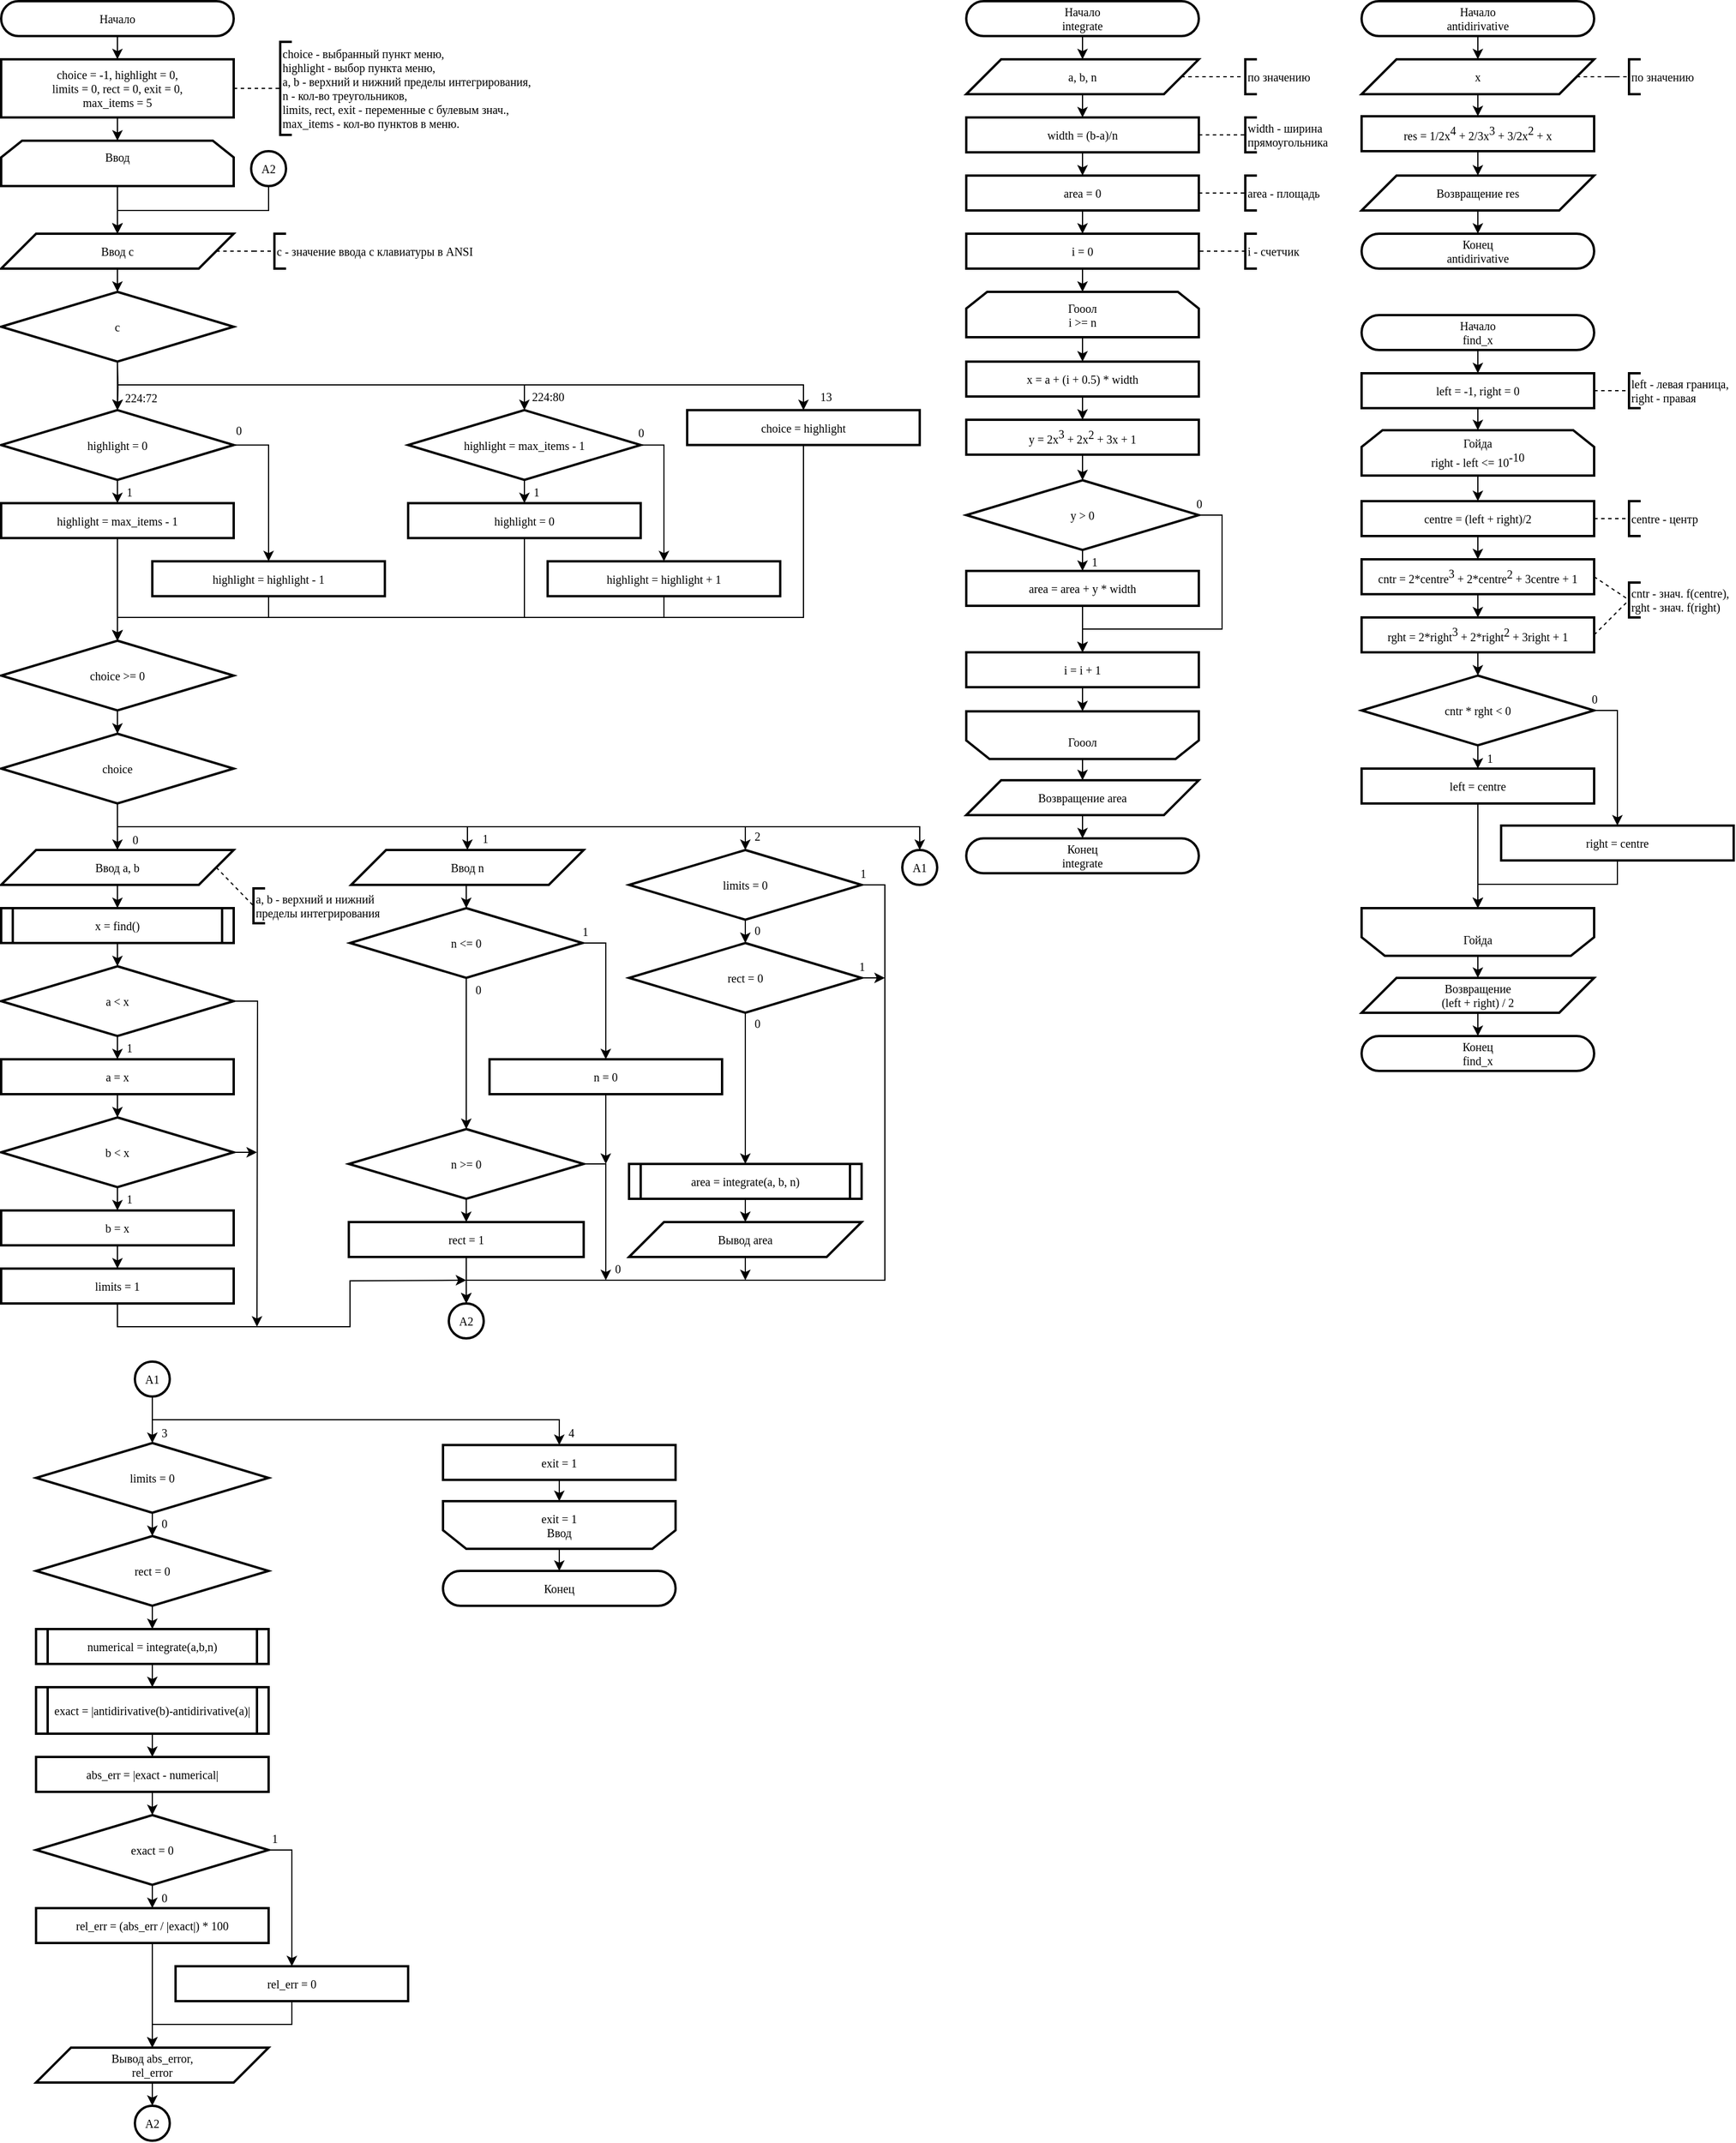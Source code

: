 <mxfile version="24.7.17">
  <diagram name="main" id="Yor0Zr-ZIr2lH6L3l4fF">
    <mxGraphModel dx="4097" dy="2389" grid="1" gridSize="10" guides="1" tooltips="1" connect="1" arrows="1" fold="1" page="1" pageScale="1" pageWidth="827" pageHeight="1169" math="0" shadow="0">
      <root>
        <mxCell id="0" />
        <mxCell id="1" parent="0" />
        <mxCell id="jDlv3GE1ao5g64Kmucw2-7" style="edgeStyle=orthogonalEdgeStyle;rounded=0;orthogonalLoop=1;jettySize=auto;html=1;exitX=0.5;exitY=1;exitDx=0;exitDy=0;entryX=0.5;entryY=0;entryDx=0;entryDy=0;fontFamily=JetBrains Mono;fontSize=10;" parent="1" source="jDlv3GE1ao5g64Kmucw2-1" target="jDlv3GE1ao5g64Kmucw2-6" edge="1">
          <mxGeometry relative="1" as="geometry" />
        </mxCell>
        <mxCell id="jDlv3GE1ao5g64Kmucw2-1" value="Начало" style="rounded=1;whiteSpace=wrap;html=1;arcSize=50;container=0;strokeWidth=2;fontFamily=JetBrains Mono;fontSize=10;" parent="1" vertex="1">
          <mxGeometry x="10" y="10" width="200" height="30" as="geometry" />
        </mxCell>
        <mxCell id="jDlv3GE1ao5g64Kmucw2-2" value="Конец" style="rounded=1;whiteSpace=wrap;html=1;arcSize=50;container=0;strokeWidth=2;fontFamily=JetBrains Mono;fontSize=10;" parent="1" vertex="1">
          <mxGeometry x="390" y="1360" width="200" height="30" as="geometry" />
        </mxCell>
        <mxCell id="jDlv3GE1ao5g64Kmucw2-67" style="edgeStyle=orthogonalEdgeStyle;rounded=0;orthogonalLoop=1;jettySize=auto;html=1;exitX=0.5;exitY=0;exitDx=0;exitDy=0;entryX=0.5;entryY=0;entryDx=0;entryDy=0;fontFamily=JetBrains Mono;fontSize=10;" parent="1" source="jDlv3GE1ao5g64Kmucw2-3" target="jDlv3GE1ao5g64Kmucw2-2" edge="1">
          <mxGeometry relative="1" as="geometry" />
        </mxCell>
        <mxCell id="jDlv3GE1ao5g64Kmucw2-3" value="&lt;div style=&quot;font-size: 10px;&quot;&gt;exit = 1&lt;/div&gt;&lt;div style=&quot;font-size: 10px;&quot;&gt;Ввод&lt;/div&gt;" style="shape=loopLimit;whiteSpace=wrap;html=1;size=20;direction=west;strokeWidth=2;fontFamily=JetBrains Mono;fontSize=10;" parent="1" vertex="1">
          <mxGeometry x="390" y="1300" width="200" height="41" as="geometry" />
        </mxCell>
        <mxCell id="jDlv3GE1ao5g64Kmucw2-14" style="edgeStyle=orthogonalEdgeStyle;rounded=0;orthogonalLoop=1;jettySize=auto;html=1;exitX=0.5;exitY=1;exitDx=0;exitDy=0;entryX=0.5;entryY=0;entryDx=0;entryDy=0;fontFamily=JetBrains Mono;fontSize=10;" parent="1" source="jDlv3GE1ao5g64Kmucw2-4" target="jDlv3GE1ao5g64Kmucw2-9" edge="1">
          <mxGeometry relative="1" as="geometry">
            <mxPoint x="110" y="250" as="targetPoint" />
          </mxGeometry>
        </mxCell>
        <mxCell id="jDlv3GE1ao5g64Kmucw2-4" value="&lt;div style=&quot;font-size: 10px;&quot;&gt;Ввод&lt;/div&gt;&lt;div style=&quot;font-size: 10px;&quot;&gt;&lt;br style=&quot;font-size: 10px;&quot;&gt;&lt;/div&gt;" style="shape=loopLimit;whiteSpace=wrap;html=1;size=18;direction=east;strokeWidth=2;fontFamily=JetBrains Mono;fontSize=10;" parent="1" vertex="1">
          <mxGeometry x="10" y="130" width="200" height="39" as="geometry" />
        </mxCell>
        <mxCell id="jDlv3GE1ao5g64Kmucw2-8" style="edgeStyle=orthogonalEdgeStyle;rounded=0;orthogonalLoop=1;jettySize=auto;html=1;exitX=0.5;exitY=1;exitDx=0;exitDy=0;entryX=0.5;entryY=0;entryDx=0;entryDy=0;fontFamily=JetBrains Mono;fontSize=10;" parent="1" source="jDlv3GE1ao5g64Kmucw2-6" target="jDlv3GE1ao5g64Kmucw2-4" edge="1">
          <mxGeometry relative="1" as="geometry" />
        </mxCell>
        <mxCell id="jDlv3GE1ao5g64Kmucw2-6" value="&lt;div style=&quot;font-size: 10px;&quot;&gt;&lt;span style=&quot;background-color: initial; font-size: 10px;&quot;&gt;choice = -1,&amp;nbsp;&lt;/span&gt;highlight = 0,&lt;/div&gt;&lt;div style=&quot;font-size: 10px;&quot;&gt;&lt;span style=&quot;background-color: initial; font-size: 10px;&quot;&gt;limits = 0, rect = 0, exit = 0,&lt;/span&gt;&lt;/div&gt;&lt;div style=&quot;font-size: 10px;&quot;&gt;&lt;span style=&quot;background-color: initial; font-size: 10px;&quot;&gt;max_items = 5&lt;/span&gt;&lt;/div&gt;" style="rounded=0;whiteSpace=wrap;html=1;strokeWidth=2;fontFamily=JetBrains Mono;fontSize=10;" parent="1" vertex="1">
          <mxGeometry x="10" y="60" width="200" height="50" as="geometry" />
        </mxCell>
        <mxCell id="jDlv3GE1ao5g64Kmucw2-19" style="edgeStyle=orthogonalEdgeStyle;rounded=0;orthogonalLoop=1;jettySize=auto;html=1;exitX=0.5;exitY=1;exitDx=0;exitDy=0;entryX=0.5;entryY=0;entryDx=0;entryDy=0;fontFamily=JetBrains Mono;fontSize=10;" parent="1" source="jDlv3GE1ao5g64Kmucw2-9" target="jDlv3GE1ao5g64Kmucw2-18" edge="1">
          <mxGeometry relative="1" as="geometry" />
        </mxCell>
        <mxCell id="jDlv3GE1ao5g64Kmucw2-9" value="Ввод c" style="shape=parallelogram;perimeter=parallelogramPerimeter;whiteSpace=wrap;html=1;fixedSize=1;size=30;container=0;strokeWidth=2;fontFamily=JetBrains Mono;fontSize=10;" parent="1" vertex="1">
          <mxGeometry x="10" y="210" width="200" height="30" as="geometry" />
        </mxCell>
        <mxCell id="jDlv3GE1ao5g64Kmucw2-10" value="c - значение ввода с клавиатуры в ANSI" style="strokeWidth=2;html=1;shape=mxgraph.flowchart.annotation_1;align=left;pointerEvents=1;fontFamily=JetBrains Mono;fontSize=10;" parent="1" vertex="1">
          <mxGeometry x="245" y="210" width="10" height="30" as="geometry" />
        </mxCell>
        <mxCell id="jDlv3GE1ao5g64Kmucw2-12" style="edgeStyle=orthogonalEdgeStyle;rounded=0;orthogonalLoop=1;jettySize=auto;html=1;exitX=1;exitY=0.5;exitDx=0;exitDy=0;entryX=0;entryY=0.5;entryDx=0;entryDy=0;entryPerimeter=0;dashed=1;endArrow=none;endFill=0;fontFamily=JetBrains Mono;fontSize=10;" parent="1" source="jDlv3GE1ao5g64Kmucw2-9" target="jDlv3GE1ao5g64Kmucw2-10" edge="1">
          <mxGeometry relative="1" as="geometry" />
        </mxCell>
        <mxCell id="jDlv3GE1ao5g64Kmucw2-15" style="edgeStyle=orthogonalEdgeStyle;rounded=0;orthogonalLoop=1;jettySize=auto;html=1;exitX=0.5;exitY=1;exitDx=0;exitDy=0;entryX=0.5;entryY=0;entryDx=0;entryDy=0;fontFamily=JetBrains Mono;fontSize=10;" parent="1" target="jDlv3GE1ao5g64Kmucw2-9" edge="1">
          <mxGeometry relative="1" as="geometry">
            <mxPoint x="110" y="190" as="sourcePoint" />
          </mxGeometry>
        </mxCell>
        <mxCell id="jDlv3GE1ao5g64Kmucw2-16" value="choice - выбранный пункт меню,&lt;div style=&quot;font-size: 10px;&quot;&gt;highlight - выбор пункта меню,&lt;/div&gt;&lt;div style=&quot;font-size: 10px;&quot;&gt;a, b - верхний и нижний пределы интегрирования,&lt;/div&gt;&lt;div style=&quot;font-size: 10px;&quot;&gt;n - кол-во треугольников,&lt;/div&gt;&lt;div style=&quot;font-size: 10px;&quot;&gt;limits, rect, exit - переменные с булевым знач.,&lt;/div&gt;&lt;div style=&quot;font-size: 10px;&quot;&gt;max_items - кол-во пунктов в меню.&lt;/div&gt;" style="strokeWidth=2;html=1;shape=mxgraph.flowchart.annotation_1;align=left;pointerEvents=1;fontFamily=JetBrains Mono;fontSize=10;" parent="1" vertex="1">
          <mxGeometry x="250" y="45" width="10" height="80" as="geometry" />
        </mxCell>
        <mxCell id="jDlv3GE1ao5g64Kmucw2-17" style="edgeStyle=orthogonalEdgeStyle;rounded=0;orthogonalLoop=1;jettySize=auto;html=1;exitX=1;exitY=0.5;exitDx=0;exitDy=0;entryX=0;entryY=0.5;entryDx=0;entryDy=0;entryPerimeter=0;dashed=1;endArrow=none;endFill=0;fontFamily=JetBrains Mono;fontSize=10;" parent="1" source="jDlv3GE1ao5g64Kmucw2-6" target="jDlv3GE1ao5g64Kmucw2-16" edge="1">
          <mxGeometry relative="1" as="geometry" />
        </mxCell>
        <mxCell id="jDlv3GE1ao5g64Kmucw2-27" style="edgeStyle=orthogonalEdgeStyle;rounded=0;orthogonalLoop=1;jettySize=auto;html=1;exitX=0.5;exitY=1;exitDx=0;exitDy=0;entryX=0.5;entryY=0;entryDx=0;entryDy=0;fontFamily=JetBrains Mono;fontSize=10;" parent="1" source="jDlv3GE1ao5g64Kmucw2-18" target="jDlv3GE1ao5g64Kmucw2-38" edge="1">
          <mxGeometry relative="1" as="geometry">
            <mxPoint x="110" y="360" as="targetPoint" />
          </mxGeometry>
        </mxCell>
        <mxCell id="jDlv3GE1ao5g64Kmucw2-29" style="edgeStyle=orthogonalEdgeStyle;rounded=0;orthogonalLoop=1;jettySize=auto;html=1;exitX=0.5;exitY=1;exitDx=0;exitDy=0;entryX=0.5;entryY=0;entryDx=0;entryDy=0;fontFamily=JetBrains Mono;fontSize=10;" parent="1" source="jDlv3GE1ao5g64Kmucw2-18" target="jDlv3GE1ao5g64Kmucw2-22" edge="1">
          <mxGeometry relative="1" as="geometry">
            <Array as="points">
              <mxPoint x="110" y="340" />
              <mxPoint x="700" y="340" />
            </Array>
          </mxGeometry>
        </mxCell>
        <mxCell id="jDlv3GE1ao5g64Kmucw2-30" value="13" style="edgeLabel;html=1;align=center;verticalAlign=middle;resizable=0;points=[];fontFamily=JetBrains Mono;fontSize=10;" parent="jDlv3GE1ao5g64Kmucw2-29" vertex="1" connectable="0">
          <mxGeometry x="0.902" y="1" relative="1" as="geometry">
            <mxPoint x="28" y="11" as="offset" />
          </mxGeometry>
        </mxCell>
        <mxCell id="jDlv3GE1ao5g64Kmucw2-18" value="с" style="rhombus;whiteSpace=wrap;html=1;strokeWidth=2;fontFamily=JetBrains Mono;fontSize=10;" parent="1" vertex="1">
          <mxGeometry x="10" y="260" width="200" height="60" as="geometry" />
        </mxCell>
        <mxCell id="s0nGAhoIwVFG6jky1lM2-13" style="edgeStyle=orthogonalEdgeStyle;rounded=0;orthogonalLoop=1;jettySize=auto;html=1;exitX=0.5;exitY=1;exitDx=0;exitDy=0;entryX=0.5;entryY=0;entryDx=0;entryDy=0;fontFamily=JetBrains Mono;fontSize=10;" edge="1" parent="1" source="jDlv3GE1ao5g64Kmucw2-22" target="jDlv3GE1ao5g64Kmucw2-68">
          <mxGeometry relative="1" as="geometry">
            <Array as="points">
              <mxPoint x="700" y="540" />
              <mxPoint x="110" y="540" />
            </Array>
          </mxGeometry>
        </mxCell>
        <mxCell id="jDlv3GE1ao5g64Kmucw2-22" value="choice = highlight" style="rounded=0;whiteSpace=wrap;html=1;strokeWidth=2;fontFamily=JetBrains Mono;fontSize=10;" parent="1" vertex="1">
          <mxGeometry x="600" y="361.72" width="200" height="30" as="geometry" />
        </mxCell>
        <mxCell id="jDlv3GE1ao5g64Kmucw2-32" style="edgeStyle=orthogonalEdgeStyle;rounded=0;orthogonalLoop=1;jettySize=auto;html=1;exitX=0.5;exitY=1;exitDx=0;exitDy=0;entryX=0.5;entryY=0;entryDx=0;entryDy=0;fontFamily=JetBrains Mono;fontSize=10;" parent="1" target="jDlv3GE1ao5g64Kmucw2-38" edge="1">
          <mxGeometry relative="1" as="geometry">
            <mxPoint x="110" y="360" as="targetPoint" />
            <mxPoint x="110" y="320" as="sourcePoint" />
          </mxGeometry>
        </mxCell>
        <mxCell id="jDlv3GE1ao5g64Kmucw2-34" value="224:72" style="edgeLabel;html=1;align=center;verticalAlign=middle;resizable=0;points=[];fontFamily=JetBrains Mono;fontSize=10;" parent="jDlv3GE1ao5g64Kmucw2-32" vertex="1" connectable="0">
          <mxGeometry x="0.314" y="-1" relative="1" as="geometry">
            <mxPoint x="21" y="4" as="offset" />
          </mxGeometry>
        </mxCell>
        <mxCell id="jDlv3GE1ao5g64Kmucw2-33" style="edgeStyle=orthogonalEdgeStyle;rounded=0;orthogonalLoop=1;jettySize=auto;html=1;exitX=0.5;exitY=1;exitDx=0;exitDy=0;fontFamily=JetBrains Mono;fontSize=10;entryX=0.5;entryY=0;entryDx=0;entryDy=0;" parent="1" target="jDlv3GE1ao5g64Kmucw2-53" edge="1">
          <mxGeometry relative="1" as="geometry">
            <mxPoint x="610" y="440" as="targetPoint" />
            <Array as="points">
              <mxPoint x="110" y="340" />
              <mxPoint x="460" y="340" />
            </Array>
            <mxPoint x="110" y="320" as="sourcePoint" />
          </mxGeometry>
        </mxCell>
        <mxCell id="jDlv3GE1ao5g64Kmucw2-35" value="224:80" style="edgeLabel;html=1;align=center;verticalAlign=middle;resizable=0;points=[];fontFamily=JetBrains Mono;fontSize=10;" parent="jDlv3GE1ao5g64Kmucw2-33" vertex="1" connectable="0">
          <mxGeometry x="0.924" y="2" relative="1" as="geometry">
            <mxPoint x="18" y="3" as="offset" />
          </mxGeometry>
        </mxCell>
        <mxCell id="s0nGAhoIwVFG6jky1lM2-12" style="edgeStyle=orthogonalEdgeStyle;rounded=0;orthogonalLoop=1;jettySize=auto;html=1;exitX=0.5;exitY=1;exitDx=0;exitDy=0;entryX=0.5;entryY=0;entryDx=0;entryDy=0;fontFamily=JetBrains Mono;fontSize=10;" edge="1" parent="1" source="jDlv3GE1ao5g64Kmucw2-42" target="jDlv3GE1ao5g64Kmucw2-68">
          <mxGeometry relative="1" as="geometry">
            <Array as="points">
              <mxPoint x="240" y="540" />
              <mxPoint x="110" y="540" />
            </Array>
          </mxGeometry>
        </mxCell>
        <mxCell id="jDlv3GE1ao5g64Kmucw2-42" value="highlight = highlight - 1" style="rounded=0;whiteSpace=wrap;html=1;strokeWidth=2;fontFamily=JetBrains Mono;fontSize=10;" parent="1" vertex="1">
          <mxGeometry x="140" y="491.72" width="200" height="30" as="geometry" />
        </mxCell>
        <mxCell id="jDlv3GE1ao5g64Kmucw2-43" style="edgeStyle=orthogonalEdgeStyle;rounded=0;orthogonalLoop=1;jettySize=auto;html=1;exitX=1;exitY=0.5;exitDx=0;exitDy=0;entryX=0.5;entryY=0;entryDx=0;entryDy=0;fontFamily=JetBrains Mono;fontSize=10;" parent="1" source="jDlv3GE1ao5g64Kmucw2-38" target="jDlv3GE1ao5g64Kmucw2-42" edge="1">
          <mxGeometry relative="1" as="geometry" />
        </mxCell>
        <mxCell id="jDlv3GE1ao5g64Kmucw2-44" value="0" style="edgeLabel;html=1;align=center;verticalAlign=middle;resizable=0;points=[];fontFamily=JetBrains Mono;fontSize=10;" parent="jDlv3GE1ao5g64Kmucw2-43" vertex="1" connectable="0">
          <mxGeometry x="-0.622" y="1" relative="1" as="geometry">
            <mxPoint x="-21" y="-12" as="offset" />
          </mxGeometry>
        </mxCell>
        <mxCell id="jDlv3GE1ao5g64Kmucw2-55" value="highlight = highlight + 1" style="rounded=0;whiteSpace=wrap;html=1;strokeWidth=2;fontFamily=JetBrains Mono;fontSize=10;" parent="1" vertex="1">
          <mxGeometry x="480" y="491.72" width="200" height="30" as="geometry" />
        </mxCell>
        <mxCell id="jDlv3GE1ao5g64Kmucw2-51" style="edgeStyle=orthogonalEdgeStyle;rounded=0;orthogonalLoop=1;jettySize=auto;html=1;exitX=1;exitY=0.5;exitDx=0;exitDy=0;entryX=0.5;entryY=0;entryDx=0;entryDy=0;fontFamily=JetBrains Mono;fontSize=10;" parent="1" source="jDlv3GE1ao5g64Kmucw2-53" target="jDlv3GE1ao5g64Kmucw2-55" edge="1">
          <mxGeometry relative="1" as="geometry" />
        </mxCell>
        <mxCell id="jDlv3GE1ao5g64Kmucw2-52" value="0" style="edgeLabel;html=1;align=center;verticalAlign=middle;resizable=0;points=[];fontFamily=JetBrains Mono;fontSize=10;" parent="jDlv3GE1ao5g64Kmucw2-51" vertex="1" connectable="0">
          <mxGeometry x="-0.622" y="1" relative="1" as="geometry">
            <mxPoint x="-21" y="-13" as="offset" />
          </mxGeometry>
        </mxCell>
        <mxCell id="jDlv3GE1ao5g64Kmucw2-40" style="edgeStyle=orthogonalEdgeStyle;rounded=0;orthogonalLoop=1;jettySize=auto;html=1;exitX=0.5;exitY=1;exitDx=0;exitDy=0;entryX=0.5;entryY=0;entryDx=0;entryDy=0;fontFamily=JetBrains Mono;fontSize=10;" parent="1" source="jDlv3GE1ao5g64Kmucw2-38" target="jDlv3GE1ao5g64Kmucw2-39" edge="1">
          <mxGeometry relative="1" as="geometry" />
        </mxCell>
        <mxCell id="jDlv3GE1ao5g64Kmucw2-41" value="1" style="edgeLabel;html=1;align=center;verticalAlign=middle;resizable=0;points=[];fontFamily=JetBrains Mono;fontSize=10;" parent="jDlv3GE1ao5g64Kmucw2-40" vertex="1" connectable="0">
          <mxGeometry x="-0.4" relative="1" as="geometry">
            <mxPoint x="10" y="4" as="offset" />
          </mxGeometry>
        </mxCell>
        <mxCell id="jDlv3GE1ao5g64Kmucw2-38" value="highlight = 0" style="rhombus;whiteSpace=wrap;html=1;strokeWidth=2;fontFamily=JetBrains Mono;fontSize=10;" parent="1" vertex="1">
          <mxGeometry x="10" y="361.72" width="200" height="60" as="geometry" />
        </mxCell>
        <mxCell id="jDlv3GE1ao5g64Kmucw2-62" style="edgeStyle=orthogonalEdgeStyle;rounded=0;orthogonalLoop=1;jettySize=auto;html=1;exitX=0.5;exitY=1;exitDx=0;exitDy=0;entryX=0.5;entryY=0;entryDx=0;entryDy=0;fontFamily=JetBrains Mono;fontSize=10;" parent="1" source="jDlv3GE1ao5g64Kmucw2-39" target="jDlv3GE1ao5g64Kmucw2-68" edge="1">
          <mxGeometry relative="1" as="geometry">
            <mxPoint x="110" y="560" as="targetPoint" />
          </mxGeometry>
        </mxCell>
        <mxCell id="jDlv3GE1ao5g64Kmucw2-39" value="highlight = max_items - 1" style="rounded=0;whiteSpace=wrap;html=1;strokeWidth=2;fontFamily=JetBrains Mono;fontSize=10;" parent="1" vertex="1">
          <mxGeometry x="10" y="441.72" width="200" height="30" as="geometry" />
        </mxCell>
        <mxCell id="jDlv3GE1ao5g64Kmucw2-49" style="edgeStyle=orthogonalEdgeStyle;rounded=0;orthogonalLoop=1;jettySize=auto;html=1;exitX=0.5;exitY=1;exitDx=0;exitDy=0;entryX=0.5;entryY=0;entryDx=0;entryDy=0;fontFamily=JetBrains Mono;fontSize=10;" parent="1" source="jDlv3GE1ao5g64Kmucw2-53" target="jDlv3GE1ao5g64Kmucw2-54" edge="1">
          <mxGeometry relative="1" as="geometry" />
        </mxCell>
        <mxCell id="jDlv3GE1ao5g64Kmucw2-50" value="1" style="edgeLabel;html=1;align=center;verticalAlign=middle;resizable=0;points=[];fontFamily=JetBrains Mono;fontSize=10;" parent="jDlv3GE1ao5g64Kmucw2-49" vertex="1" connectable="0">
          <mxGeometry x="-0.4" relative="1" as="geometry">
            <mxPoint x="10" y="4" as="offset" />
          </mxGeometry>
        </mxCell>
        <mxCell id="jDlv3GE1ao5g64Kmucw2-53" value="highlight = max_items - 1" style="rhombus;whiteSpace=wrap;html=1;strokeWidth=2;fontFamily=JetBrains Mono;fontSize=10;" parent="1" vertex="1">
          <mxGeometry x="360" y="361.72" width="200" height="60" as="geometry" />
        </mxCell>
        <mxCell id="jDlv3GE1ao5g64Kmucw2-64" style="edgeStyle=orthogonalEdgeStyle;rounded=0;orthogonalLoop=1;jettySize=auto;html=1;exitX=0.5;exitY=1;exitDx=0;exitDy=0;entryX=0.5;entryY=0;entryDx=0;entryDy=0;fontFamily=JetBrains Mono;fontSize=10;" parent="1" source="jDlv3GE1ao5g64Kmucw2-54" target="jDlv3GE1ao5g64Kmucw2-68" edge="1">
          <mxGeometry relative="1" as="geometry">
            <mxPoint x="110" y="560" as="targetPoint" />
            <Array as="points">
              <mxPoint x="460" y="540" />
              <mxPoint x="110" y="540" />
            </Array>
          </mxGeometry>
        </mxCell>
        <mxCell id="jDlv3GE1ao5g64Kmucw2-54" value="highlight = 0" style="rounded=0;whiteSpace=wrap;html=1;strokeWidth=2;fontFamily=JetBrains Mono;fontSize=10;" parent="1" vertex="1">
          <mxGeometry x="360" y="441.72" width="200" height="30" as="geometry" />
        </mxCell>
        <mxCell id="jDlv3GE1ao5g64Kmucw2-74" style="edgeStyle=orthogonalEdgeStyle;rounded=0;orthogonalLoop=1;jettySize=auto;html=1;exitX=0.5;exitY=1;exitDx=0;exitDy=0;entryX=0.5;entryY=0;entryDx=0;entryDy=0;fontFamily=JetBrains Mono;fontSize=10;" parent="1" source="jDlv3GE1ao5g64Kmucw2-68" target="jDlv3GE1ao5g64Kmucw2-73" edge="1">
          <mxGeometry relative="1" as="geometry" />
        </mxCell>
        <mxCell id="jDlv3GE1ao5g64Kmucw2-68" value="choice &amp;gt;= 0" style="rhombus;whiteSpace=wrap;html=1;strokeWidth=2;fontFamily=JetBrains Mono;fontSize=10;" parent="1" vertex="1">
          <mxGeometry x="10" y="560" width="200" height="60" as="geometry" />
        </mxCell>
        <mxCell id="jDlv3GE1ao5g64Kmucw2-70" value="" style="edgeStyle=orthogonalEdgeStyle;rounded=0;orthogonalLoop=1;jettySize=auto;html=1;exitX=0.5;exitY=1;exitDx=0;exitDy=0;entryX=0.5;entryY=0;entryDx=0;entryDy=0;fontFamily=JetBrains Mono;fontSize=10;" parent="1" source="jDlv3GE1ao5g64Kmucw2-55" target="jDlv3GE1ao5g64Kmucw2-68" edge="1">
          <mxGeometry relative="1" as="geometry">
            <mxPoint x="110" y="560" as="targetPoint" />
            <mxPoint x="580" y="522" as="sourcePoint" />
            <Array as="points">
              <mxPoint x="580" y="540" />
              <mxPoint x="110" y="540" />
            </Array>
          </mxGeometry>
        </mxCell>
        <mxCell id="jDlv3GE1ao5g64Kmucw2-91" style="edgeStyle=orthogonalEdgeStyle;rounded=0;orthogonalLoop=1;jettySize=auto;html=1;exitX=0.5;exitY=1;exitDx=0;exitDy=0;entryX=0.5;entryY=0;entryDx=0;entryDy=0;fontFamily=JetBrains Mono;fontSize=10;" parent="1" source="jDlv3GE1ao5g64Kmucw2-73" target="s0nGAhoIwVFG6jky1lM2-62" edge="1">
          <mxGeometry relative="1" as="geometry">
            <mxPoint x="411" y="740" as="targetPoint" />
            <Array as="points">
              <mxPoint x="110" y="720" />
              <mxPoint x="411" y="720" />
            </Array>
          </mxGeometry>
        </mxCell>
        <mxCell id="jDlv3GE1ao5g64Kmucw2-93" value="1" style="edgeLabel;html=1;align=center;verticalAlign=middle;resizable=0;points=[];fontFamily=JetBrains Mono;fontSize=10;" parent="jDlv3GE1ao5g64Kmucw2-91" vertex="1" connectable="0">
          <mxGeometry x="0.91" y="1" relative="1" as="geometry">
            <mxPoint x="14" y="5" as="offset" />
          </mxGeometry>
        </mxCell>
        <mxCell id="jDlv3GE1ao5g64Kmucw2-99" style="edgeStyle=orthogonalEdgeStyle;rounded=0;orthogonalLoop=1;jettySize=auto;html=1;exitX=0.5;exitY=1;exitDx=0;exitDy=0;entryX=0.5;entryY=0;entryDx=0;entryDy=0;fontFamily=JetBrains Mono;fontSize=10;" parent="1" source="jDlv3GE1ao5g64Kmucw2-73" target="jDlv3GE1ao5g64Kmucw2-98" edge="1">
          <mxGeometry relative="1" as="geometry">
            <Array as="points">
              <mxPoint x="110" y="720" />
              <mxPoint x="650" y="720" />
            </Array>
          </mxGeometry>
        </mxCell>
        <mxCell id="jDlv3GE1ao5g64Kmucw2-117" value="2" style="edgeLabel;html=1;align=center;verticalAlign=middle;resizable=0;points=[];fontFamily=JetBrains Mono;fontSize=10;" parent="jDlv3GE1ao5g64Kmucw2-99" vertex="1" connectable="0">
          <mxGeometry x="0.948" relative="1" as="geometry">
            <mxPoint x="10" y="3" as="offset" />
          </mxGeometry>
        </mxCell>
        <mxCell id="s0nGAhoIwVFG6jky1lM2-20" style="edgeStyle=orthogonalEdgeStyle;rounded=0;orthogonalLoop=1;jettySize=auto;html=1;exitX=0.5;exitY=1;exitDx=0;exitDy=0;entryX=0.5;entryY=0;entryDx=0;entryDy=0;fontFamily=JetBrains Mono;fontSize=10;" edge="1" parent="1" source="jDlv3GE1ao5g64Kmucw2-73" target="s0nGAhoIwVFG6jky1lM2-19">
          <mxGeometry relative="1" as="geometry">
            <Array as="points">
              <mxPoint x="110" y="720" />
              <mxPoint x="800" y="720" />
            </Array>
          </mxGeometry>
        </mxCell>
        <mxCell id="s0nGAhoIwVFG6jky1lM2-34" style="edgeStyle=orthogonalEdgeStyle;rounded=0;orthogonalLoop=1;jettySize=auto;html=1;exitX=0.5;exitY=1;exitDx=0;exitDy=0;entryX=0.5;entryY=0;entryDx=0;entryDy=0;fontFamily=JetBrains Mono;fontSize=10;" edge="1" parent="1" source="jDlv3GE1ao5g64Kmucw2-73" target="s0nGAhoIwVFG6jky1lM2-28">
          <mxGeometry relative="1" as="geometry" />
        </mxCell>
        <mxCell id="s0nGAhoIwVFG6jky1lM2-35" value="0" style="edgeLabel;html=1;align=center;verticalAlign=middle;resizable=0;points=[];fontFamily=JetBrains Mono;fontSize=10;" vertex="1" connectable="0" parent="s0nGAhoIwVFG6jky1lM2-34">
          <mxGeometry x="0.565" y="1" relative="1" as="geometry">
            <mxPoint x="14" y="-1" as="offset" />
          </mxGeometry>
        </mxCell>
        <mxCell id="jDlv3GE1ao5g64Kmucw2-73" value="choice" style="rhombus;whiteSpace=wrap;html=1;strokeWidth=2;fontFamily=JetBrains Mono;fontSize=10;" parent="1" vertex="1">
          <mxGeometry x="10" y="640" width="200" height="60" as="geometry" />
        </mxCell>
        <mxCell id="s0nGAhoIwVFG6jky1lM2-75" style="edgeStyle=orthogonalEdgeStyle;rounded=0;orthogonalLoop=1;jettySize=auto;html=1;exitX=0.5;exitY=1;exitDx=0;exitDy=0;fontFamily=JetBrains Mono;fontSize=10;" edge="1" parent="1" source="jDlv3GE1ao5g64Kmucw2-79">
          <mxGeometry relative="1" as="geometry">
            <mxPoint x="410" y="1110" as="targetPoint" />
          </mxGeometry>
        </mxCell>
        <mxCell id="jDlv3GE1ao5g64Kmucw2-79" value="limits = 1" style="rounded=0;whiteSpace=wrap;html=1;strokeWidth=2;fontFamily=JetBrains Mono;fontSize=10;" parent="1" vertex="1">
          <mxGeometry x="10" y="1100" width="200" height="30" as="geometry" />
        </mxCell>
        <mxCell id="s0nGAhoIwVFG6jky1lM2-54" style="edgeStyle=orthogonalEdgeStyle;rounded=0;orthogonalLoop=1;jettySize=auto;html=1;exitX=0.5;exitY=1;exitDx=0;exitDy=0;entryX=0.5;entryY=0;entryDx=0;entryDy=0;fontFamily=JetBrains Mono;fontSize=10;" edge="1" parent="1" source="jDlv3GE1ao5g64Kmucw2-84" target="jDlv3GE1ao5g64Kmucw2-109">
          <mxGeometry relative="1" as="geometry" />
        </mxCell>
        <mxCell id="jDlv3GE1ao5g64Kmucw2-84" value="rect = 1" style="rounded=0;whiteSpace=wrap;html=1;strokeWidth=2;fontFamily=JetBrains Mono;fontSize=10;" parent="1" vertex="1">
          <mxGeometry x="309" y="1060" width="202" height="30" as="geometry" />
        </mxCell>
        <mxCell id="s0nGAhoIwVFG6jky1lM2-59" style="edgeStyle=orthogonalEdgeStyle;rounded=0;orthogonalLoop=1;jettySize=auto;html=1;exitX=1;exitY=0.5;exitDx=0;exitDy=0;fontFamily=JetBrains Mono;fontSize=10;" edge="1" parent="1" source="jDlv3GE1ao5g64Kmucw2-85">
          <mxGeometry relative="1" as="geometry">
            <mxPoint x="530" y="1110" as="targetPoint" />
            <Array as="points">
              <mxPoint x="530" y="1010" />
            </Array>
          </mxGeometry>
        </mxCell>
        <mxCell id="s0nGAhoIwVFG6jky1lM2-61" value="0" style="edgeLabel;html=1;align=center;verticalAlign=middle;resizable=0;points=[];fontFamily=JetBrains Mono;fontSize=10;" vertex="1" connectable="0" parent="s0nGAhoIwVFG6jky1lM2-59">
          <mxGeometry x="0.689" relative="1" as="geometry">
            <mxPoint x="10" y="8" as="offset" />
          </mxGeometry>
        </mxCell>
        <mxCell id="s0nGAhoIwVFG6jky1lM2-76" style="edgeStyle=orthogonalEdgeStyle;rounded=0;orthogonalLoop=1;jettySize=auto;html=1;exitX=0.5;exitY=1;exitDx=0;exitDy=0;entryX=0.5;entryY=0;entryDx=0;entryDy=0;fontFamily=JetBrains Mono;fontSize=10;" edge="1" parent="1" source="jDlv3GE1ao5g64Kmucw2-85" target="jDlv3GE1ao5g64Kmucw2-84">
          <mxGeometry relative="1" as="geometry" />
        </mxCell>
        <mxCell id="jDlv3GE1ao5g64Kmucw2-85" value="n &amp;gt;= 0" style="rhombus;whiteSpace=wrap;html=1;strokeWidth=2;fontFamily=JetBrains Mono;fontSize=10;" parent="1" vertex="1">
          <mxGeometry x="309" y="980" width="202" height="60" as="geometry" />
        </mxCell>
        <mxCell id="s0nGAhoIwVFG6jky1lM2-82" style="edgeStyle=orthogonalEdgeStyle;rounded=0;orthogonalLoop=1;jettySize=auto;html=1;exitX=0.5;exitY=1;exitDx=0;exitDy=0;entryX=0.5;entryY=0;entryDx=0;entryDy=0;fontFamily=JetBrains Mono;fontSize=10;" edge="1" parent="1" source="jDlv3GE1ao5g64Kmucw2-98" target="s0nGAhoIwVFG6jky1lM2-81">
          <mxGeometry relative="1" as="geometry" />
        </mxCell>
        <mxCell id="s0nGAhoIwVFG6jky1lM2-88" value="0" style="edgeLabel;html=1;align=center;verticalAlign=middle;resizable=0;points=[];fontFamily=JetBrains Mono;fontSize=10;" vertex="1" connectable="0" parent="s0nGAhoIwVFG6jky1lM2-82">
          <mxGeometry x="-0.148" y="2" relative="1" as="geometry">
            <mxPoint x="8" as="offset" />
          </mxGeometry>
        </mxCell>
        <mxCell id="s0nGAhoIwVFG6jky1lM2-84" style="edgeStyle=orthogonalEdgeStyle;rounded=0;orthogonalLoop=1;jettySize=auto;html=1;exitX=1;exitY=0.5;exitDx=0;exitDy=0;entryX=0.5;entryY=0;entryDx=0;entryDy=0;fontFamily=JetBrains Mono;fontSize=10;" edge="1" parent="1" source="jDlv3GE1ao5g64Kmucw2-98" target="jDlv3GE1ao5g64Kmucw2-109">
          <mxGeometry relative="1" as="geometry">
            <Array as="points">
              <mxPoint x="770" y="770" />
              <mxPoint x="770" y="1110" />
              <mxPoint x="410" y="1110" />
            </Array>
          </mxGeometry>
        </mxCell>
        <mxCell id="s0nGAhoIwVFG6jky1lM2-85" value="1" style="edgeLabel;html=1;align=center;verticalAlign=middle;resizable=0;points=[];fontFamily=JetBrains Mono;fontSize=10;" vertex="1" connectable="0" parent="s0nGAhoIwVFG6jky1lM2-84">
          <mxGeometry x="-0.966" relative="1" as="geometry">
            <mxPoint x="-12" y="-10" as="offset" />
          </mxGeometry>
        </mxCell>
        <mxCell id="jDlv3GE1ao5g64Kmucw2-98" value="limits = 0" style="rhombus;whiteSpace=wrap;html=1;strokeWidth=2;fontFamily=JetBrains Mono;fontSize=10;" parent="1" vertex="1">
          <mxGeometry x="550" y="740" width="200" height="60" as="geometry" />
        </mxCell>
        <mxCell id="s0nGAhoIwVFG6jky1lM2-80" style="edgeStyle=orthogonalEdgeStyle;rounded=0;orthogonalLoop=1;jettySize=auto;html=1;exitX=0.5;exitY=1;exitDx=0;exitDy=0;fontFamily=JetBrains Mono;fontSize=10;" edge="1" parent="1" source="jDlv3GE1ao5g64Kmucw2-100">
          <mxGeometry relative="1" as="geometry">
            <mxPoint x="650" y="1110" as="targetPoint" />
          </mxGeometry>
        </mxCell>
        <mxCell id="jDlv3GE1ao5g64Kmucw2-100" value="Вывод area" style="shape=parallelogram;perimeter=parallelogramPerimeter;whiteSpace=wrap;html=1;fixedSize=1;size=30;container=0;strokeWidth=2;fontFamily=JetBrains Mono;fontSize=10;" parent="1" vertex="1">
          <mxGeometry x="550" y="1060" width="200" height="30" as="geometry" />
        </mxCell>
        <mxCell id="jDlv3GE1ao5g64Kmucw2-103" style="edgeStyle=orthogonalEdgeStyle;rounded=0;orthogonalLoop=1;jettySize=auto;html=1;exitX=0.5;exitY=1;exitDx=0;exitDy=0;entryX=0.5;entryY=0;entryDx=0;entryDy=0;fontFamily=JetBrains Mono;fontSize=10;" parent="1" source="jDlv3GE1ao5g64Kmucw2-101" target="jDlv3GE1ao5g64Kmucw2-100" edge="1">
          <mxGeometry relative="1" as="geometry" />
        </mxCell>
        <mxCell id="jDlv3GE1ao5g64Kmucw2-101" value="area = integrate(a, b, n)" style="shape=process;whiteSpace=wrap;html=1;backgroundOutline=1;strokeWidth=2;size=0.05;fontFamily=JetBrains Mono;fontSize=10;" parent="1" vertex="1">
          <mxGeometry x="550" y="1010" width="200" height="30" as="geometry" />
        </mxCell>
        <mxCell id="jDlv3GE1ao5g64Kmucw2-109" value="&lt;font style=&quot;font-size: 10px;&quot;&gt;A2&lt;/font&gt;" style="ellipse;whiteSpace=wrap;html=1;aspect=fixed;strokeWidth=2;fontFamily=JetBrains Mono;fontSize=10;" parent="1" vertex="1">
          <mxGeometry x="395" y="1130" width="30" height="30" as="geometry" />
        </mxCell>
        <mxCell id="jDlv3GE1ao5g64Kmucw2-115" value="&lt;font style=&quot;font-size: 10px;&quot;&gt;A2&lt;/font&gt;" style="ellipse;whiteSpace=wrap;html=1;aspect=fixed;strokeWidth=2;fontFamily=JetBrains Mono;fontSize=10;" parent="1" vertex="1">
          <mxGeometry x="225" y="139" width="30" height="30" as="geometry" />
        </mxCell>
        <mxCell id="jDlv3GE1ao5g64Kmucw2-127" style="edgeStyle=orthogonalEdgeStyle;rounded=0;orthogonalLoop=1;jettySize=auto;html=1;exitX=0.5;exitY=1;exitDx=0;exitDy=0;entryX=0.5;entryY=0;entryDx=0;entryDy=0;fontFamily=JetBrains Mono;fontSize=10;" parent="1" source="jDlv3GE1ao5g64Kmucw2-115" target="jDlv3GE1ao5g64Kmucw2-9" edge="1">
          <mxGeometry relative="1" as="geometry">
            <mxPoint x="315" y="210" as="sourcePoint" />
            <mxPoint x="110" y="250" as="targetPoint" />
            <Array as="points">
              <mxPoint x="240" y="190" />
              <mxPoint x="110" y="190" />
            </Array>
          </mxGeometry>
        </mxCell>
        <mxCell id="jDlv3GE1ao5g64Kmucw2-137" value="&lt;font style=&quot;font-size: 10px;&quot;&gt;A2&lt;/font&gt;" style="ellipse;whiteSpace=wrap;html=1;aspect=fixed;strokeWidth=2;fontFamily=JetBrains Mono;fontSize=10;" parent="1" vertex="1">
          <mxGeometry x="125" y="1820" width="30" height="30" as="geometry" />
        </mxCell>
        <mxCell id="jDlv3GE1ao5g64Kmucw2-140" style="edgeStyle=orthogonalEdgeStyle;rounded=0;orthogonalLoop=1;jettySize=auto;html=1;exitX=0.5;exitY=1;exitDx=0;exitDy=0;entryX=0.5;entryY=0;entryDx=0;entryDy=0;fontFamily=JetBrains Mono;fontSize=10;" parent="1" source="jDlv3GE1ao5g64Kmucw2-138" target="jDlv3GE1ao5g64Kmucw2-137" edge="1">
          <mxGeometry relative="1" as="geometry" />
        </mxCell>
        <mxCell id="jDlv3GE1ao5g64Kmucw2-138" value="Вывод abs_error,&lt;div style=&quot;font-size: 10px;&quot;&gt;rel_error&lt;/div&gt;" style="shape=parallelogram;perimeter=parallelogramPerimeter;whiteSpace=wrap;html=1;fixedSize=1;size=30;container=0;strokeWidth=2;fontFamily=JetBrains Mono;fontSize=10;" parent="1" vertex="1">
          <mxGeometry x="40" y="1770" width="200" height="30" as="geometry" />
        </mxCell>
        <mxCell id="jDlv3GE1ao5g64Kmucw2-146" style="edgeStyle=orthogonalEdgeStyle;rounded=0;orthogonalLoop=1;jettySize=auto;html=1;exitX=0.5;exitY=1;exitDx=0;exitDy=0;entryX=0.5;entryY=1;entryDx=0;entryDy=0;fontFamily=JetBrains Mono;fontSize=10;" parent="1" source="jDlv3GE1ao5g64Kmucw2-144" target="jDlv3GE1ao5g64Kmucw2-3" edge="1">
          <mxGeometry relative="1" as="geometry" />
        </mxCell>
        <mxCell id="jDlv3GE1ao5g64Kmucw2-144" value="exit = 1" style="rounded=0;whiteSpace=wrap;html=1;strokeWidth=2;fontFamily=JetBrains Mono;fontSize=10;" parent="1" vertex="1">
          <mxGeometry x="390" y="1251.72" width="200" height="30" as="geometry" />
        </mxCell>
        <mxCell id="s0nGAhoIwVFG6jky1lM2-19" value="&lt;font style=&quot;font-size: 10px;&quot;&gt;A1&lt;/font&gt;" style="ellipse;whiteSpace=wrap;html=1;aspect=fixed;strokeWidth=2;fontFamily=JetBrains Mono;fontSize=10;" vertex="1" parent="1">
          <mxGeometry x="785" y="740" width="30" height="30" as="geometry" />
        </mxCell>
        <mxCell id="s0nGAhoIwVFG6jky1lM2-22" style="edgeStyle=orthogonalEdgeStyle;rounded=0;orthogonalLoop=1;jettySize=auto;html=1;exitX=0.5;exitY=1;exitDx=0;exitDy=0;entryX=0.5;entryY=0;entryDx=0;entryDy=0;fontFamily=JetBrains Mono;fontSize=10;" edge="1" parent="1" source="s0nGAhoIwVFG6jky1lM2-21" target="s0nGAhoIwVFG6jky1lM2-94">
          <mxGeometry relative="1" as="geometry">
            <mxPoint x="140" y="1250.0" as="targetPoint" />
          </mxGeometry>
        </mxCell>
        <mxCell id="s0nGAhoIwVFG6jky1lM2-24" value="3" style="edgeLabel;html=1;align=center;verticalAlign=middle;resizable=0;points=[];fontFamily=JetBrains Mono;fontSize=10;" vertex="1" connectable="0" parent="s0nGAhoIwVFG6jky1lM2-22">
          <mxGeometry x="0.42" y="1" relative="1" as="geometry">
            <mxPoint x="9" y="2" as="offset" />
          </mxGeometry>
        </mxCell>
        <mxCell id="s0nGAhoIwVFG6jky1lM2-23" style="edgeStyle=orthogonalEdgeStyle;rounded=0;orthogonalLoop=1;jettySize=auto;html=1;exitX=0.5;exitY=1;exitDx=0;exitDy=0;entryX=0.5;entryY=0;entryDx=0;entryDy=0;fontFamily=JetBrains Mono;fontSize=10;" edge="1" parent="1" source="s0nGAhoIwVFG6jky1lM2-21" target="jDlv3GE1ao5g64Kmucw2-144">
          <mxGeometry relative="1" as="geometry">
            <Array as="points">
              <mxPoint x="140" y="1230" />
              <mxPoint x="490" y="1230" />
            </Array>
          </mxGeometry>
        </mxCell>
        <mxCell id="s0nGAhoIwVFG6jky1lM2-25" value="4" style="edgeLabel;html=1;align=center;verticalAlign=middle;resizable=0;points=[];fontFamily=JetBrains Mono;fontSize=10;" vertex="1" connectable="0" parent="s0nGAhoIwVFG6jky1lM2-23">
          <mxGeometry x="0.943" y="1" relative="1" as="geometry">
            <mxPoint x="9" as="offset" />
          </mxGeometry>
        </mxCell>
        <mxCell id="s0nGAhoIwVFG6jky1lM2-21" value="&lt;font style=&quot;font-size: 10px;&quot;&gt;A1&lt;/font&gt;" style="ellipse;whiteSpace=wrap;html=1;aspect=fixed;strokeWidth=2;fontFamily=JetBrains Mono;fontSize=10;" vertex="1" parent="1">
          <mxGeometry x="125" y="1180" width="30" height="30" as="geometry" />
        </mxCell>
        <mxCell id="s0nGAhoIwVFG6jky1lM2-39" style="edgeStyle=orthogonalEdgeStyle;rounded=0;orthogonalLoop=1;jettySize=auto;html=1;exitX=0.5;exitY=1;exitDx=0;exitDy=0;entryX=0.5;entryY=0;entryDx=0;entryDy=0;fontFamily=JetBrains Mono;fontSize=10;" edge="1" parent="1" source="s0nGAhoIwVFG6jky1lM2-28" target="s0nGAhoIwVFG6jky1lM2-38">
          <mxGeometry relative="1" as="geometry" />
        </mxCell>
        <mxCell id="s0nGAhoIwVFG6jky1lM2-28" value="Ввод a, b" style="shape=parallelogram;perimeter=parallelogramPerimeter;whiteSpace=wrap;html=1;fixedSize=1;size=30;container=0;strokeWidth=2;fontFamily=JetBrains Mono;fontSize=10;" vertex="1" parent="1">
          <mxGeometry x="10" y="740" width="200" height="30" as="geometry" />
        </mxCell>
        <mxCell id="s0nGAhoIwVFG6jky1lM2-31" value="a, b - верхний и нижний&lt;div style=&quot;font-size: 10px;&quot;&gt;пределы интегрирования&lt;/div&gt;" style="strokeWidth=2;html=1;shape=mxgraph.flowchart.annotation_1;align=left;pointerEvents=1;fontFamily=JetBrains Mono;fontSize=10;rotation=0;" vertex="1" parent="1">
          <mxGeometry x="227" y="773" width="10" height="30" as="geometry" />
        </mxCell>
        <mxCell id="s0nGAhoIwVFG6jky1lM2-45" style="edgeStyle=orthogonalEdgeStyle;rounded=0;orthogonalLoop=1;jettySize=auto;html=1;exitX=0.5;exitY=1;exitDx=0;exitDy=0;entryX=0.5;entryY=0;entryDx=0;entryDy=0;fontFamily=JetBrains Mono;fontSize=10;" edge="1" parent="1" source="s0nGAhoIwVFG6jky1lM2-38" target="s0nGAhoIwVFG6jky1lM2-44">
          <mxGeometry relative="1" as="geometry" />
        </mxCell>
        <mxCell id="s0nGAhoIwVFG6jky1lM2-38" value="x = find()" style="shape=process;whiteSpace=wrap;html=1;backgroundOutline=1;strokeWidth=2;size=0.05;fontFamily=JetBrains Mono;fontSize=10;" vertex="1" parent="1">
          <mxGeometry x="10" y="790" width="200" height="30" as="geometry" />
        </mxCell>
        <mxCell id="s0nGAhoIwVFG6jky1lM2-43" style="rounded=0;orthogonalLoop=1;jettySize=auto;html=1;exitX=1;exitY=0.5;exitDx=0;exitDy=0;entryX=0;entryY=0.5;entryDx=0;entryDy=0;entryPerimeter=0;dashed=1;endArrow=none;endFill=0;fontFamily=JetBrains Mono;fontSize=10;" edge="1" parent="1" source="s0nGAhoIwVFG6jky1lM2-28" target="s0nGAhoIwVFG6jky1lM2-31">
          <mxGeometry relative="1" as="geometry" />
        </mxCell>
        <mxCell id="s0nGAhoIwVFG6jky1lM2-47" style="edgeStyle=orthogonalEdgeStyle;rounded=0;orthogonalLoop=1;jettySize=auto;html=1;exitX=0.5;exitY=1;exitDx=0;exitDy=0;entryX=0.5;entryY=0;entryDx=0;entryDy=0;fontFamily=JetBrains Mono;fontSize=10;" edge="1" parent="1" source="s0nGAhoIwVFG6jky1lM2-44" target="s0nGAhoIwVFG6jky1lM2-46">
          <mxGeometry relative="1" as="geometry" />
        </mxCell>
        <mxCell id="s0nGAhoIwVFG6jky1lM2-48" value="1" style="edgeLabel;html=1;align=center;verticalAlign=middle;resizable=0;points=[];fontFamily=JetBrains Mono;fontSize=10;" vertex="1" connectable="0" parent="s0nGAhoIwVFG6jky1lM2-47">
          <mxGeometry x="-0.32" y="-1" relative="1" as="geometry">
            <mxPoint x="11" y="3" as="offset" />
          </mxGeometry>
        </mxCell>
        <mxCell id="s0nGAhoIwVFG6jky1lM2-78" style="edgeStyle=orthogonalEdgeStyle;rounded=0;orthogonalLoop=1;jettySize=auto;html=1;exitX=1;exitY=0.5;exitDx=0;exitDy=0;fontFamily=JetBrains Mono;fontSize=10;" edge="1" parent="1" source="s0nGAhoIwVFG6jky1lM2-44">
          <mxGeometry relative="1" as="geometry">
            <mxPoint x="230" y="1150" as="targetPoint" />
          </mxGeometry>
        </mxCell>
        <mxCell id="s0nGAhoIwVFG6jky1lM2-44" value="a &amp;lt; x" style="rhombus;whiteSpace=wrap;html=1;strokeWidth=2;fontFamily=JetBrains Mono;fontSize=10;" vertex="1" parent="1">
          <mxGeometry x="10" y="840" width="200" height="60" as="geometry" />
        </mxCell>
        <mxCell id="s0nGAhoIwVFG6jky1lM2-53" style="edgeStyle=orthogonalEdgeStyle;rounded=0;orthogonalLoop=1;jettySize=auto;html=1;exitX=0.5;exitY=1;exitDx=0;exitDy=0;entryX=0.5;entryY=0;entryDx=0;entryDy=0;fontFamily=JetBrains Mono;fontSize=10;" edge="1" parent="1" source="s0nGAhoIwVFG6jky1lM2-46" target="s0nGAhoIwVFG6jky1lM2-51">
          <mxGeometry relative="1" as="geometry" />
        </mxCell>
        <mxCell id="s0nGAhoIwVFG6jky1lM2-46" value="a = x" style="rounded=0;whiteSpace=wrap;html=1;strokeWidth=2;fontFamily=JetBrains Mono;fontSize=10;" vertex="1" parent="1">
          <mxGeometry x="10" y="920" width="200" height="30" as="geometry" />
        </mxCell>
        <mxCell id="s0nGAhoIwVFG6jky1lM2-49" style="edgeStyle=orthogonalEdgeStyle;rounded=0;orthogonalLoop=1;jettySize=auto;html=1;exitX=0.5;exitY=1;exitDx=0;exitDy=0;entryX=0.5;entryY=0;entryDx=0;entryDy=0;fontFamily=JetBrains Mono;fontSize=10;" edge="1" source="s0nGAhoIwVFG6jky1lM2-51" target="s0nGAhoIwVFG6jky1lM2-52" parent="1">
          <mxGeometry relative="1" as="geometry" />
        </mxCell>
        <mxCell id="s0nGAhoIwVFG6jky1lM2-50" value="1" style="edgeLabel;html=1;align=center;verticalAlign=middle;resizable=0;points=[];fontFamily=JetBrains Mono;fontSize=10;" vertex="1" connectable="0" parent="s0nGAhoIwVFG6jky1lM2-49">
          <mxGeometry x="-0.32" y="-1" relative="1" as="geometry">
            <mxPoint x="11" y="3" as="offset" />
          </mxGeometry>
        </mxCell>
        <mxCell id="s0nGAhoIwVFG6jky1lM2-79" style="edgeStyle=orthogonalEdgeStyle;rounded=0;orthogonalLoop=1;jettySize=auto;html=1;exitX=1;exitY=0.5;exitDx=0;exitDy=0;fontFamily=JetBrains Mono;fontSize=10;" edge="1" parent="1" source="s0nGAhoIwVFG6jky1lM2-51">
          <mxGeometry relative="1" as="geometry">
            <mxPoint x="230" y="1000" as="targetPoint" />
          </mxGeometry>
        </mxCell>
        <mxCell id="s0nGAhoIwVFG6jky1lM2-51" value="b &amp;lt; x" style="rhombus;whiteSpace=wrap;html=1;strokeWidth=2;fontFamily=JetBrains Mono;fontSize=10;" vertex="1" parent="1">
          <mxGeometry x="10" y="970" width="200" height="60" as="geometry" />
        </mxCell>
        <mxCell id="s0nGAhoIwVFG6jky1lM2-57" style="edgeStyle=orthogonalEdgeStyle;rounded=0;orthogonalLoop=1;jettySize=auto;html=1;exitX=0.5;exitY=1;exitDx=0;exitDy=0;entryX=0.5;entryY=0;entryDx=0;entryDy=0;fontFamily=JetBrains Mono;fontSize=10;" edge="1" parent="1" source="s0nGAhoIwVFG6jky1lM2-52" target="jDlv3GE1ao5g64Kmucw2-79">
          <mxGeometry relative="1" as="geometry" />
        </mxCell>
        <mxCell id="s0nGAhoIwVFG6jky1lM2-52" value="b = x" style="rounded=0;whiteSpace=wrap;html=1;strokeWidth=2;fontFamily=JetBrains Mono;fontSize=10;" vertex="1" parent="1">
          <mxGeometry x="10" y="1050" width="200" height="30" as="geometry" />
        </mxCell>
        <mxCell id="s0nGAhoIwVFG6jky1lM2-65" style="edgeStyle=orthogonalEdgeStyle;rounded=0;orthogonalLoop=1;jettySize=auto;html=1;exitX=0.5;exitY=1;exitDx=0;exitDy=0;entryX=0.5;entryY=0;entryDx=0;entryDy=0;fontFamily=JetBrains Mono;fontSize=10;" edge="1" parent="1" source="s0nGAhoIwVFG6jky1lM2-62" target="s0nGAhoIwVFG6jky1lM2-64">
          <mxGeometry relative="1" as="geometry" />
        </mxCell>
        <mxCell id="s0nGAhoIwVFG6jky1lM2-62" value="Ввод n" style="shape=parallelogram;perimeter=parallelogramPerimeter;whiteSpace=wrap;html=1;fixedSize=1;size=30;container=0;strokeWidth=2;fontFamily=JetBrains Mono;fontSize=10;" vertex="1" parent="1">
          <mxGeometry x="311" y="740" width="200" height="30" as="geometry" />
        </mxCell>
        <mxCell id="s0nGAhoIwVFG6jky1lM2-69" style="edgeStyle=orthogonalEdgeStyle;rounded=0;orthogonalLoop=1;jettySize=auto;html=1;exitX=1;exitY=0.5;exitDx=0;exitDy=0;entryX=0.5;entryY=0;entryDx=0;entryDy=0;fontFamily=JetBrains Mono;fontSize=10;" edge="1" parent="1" source="s0nGAhoIwVFG6jky1lM2-64" target="s0nGAhoIwVFG6jky1lM2-66">
          <mxGeometry relative="1" as="geometry" />
        </mxCell>
        <mxCell id="s0nGAhoIwVFG6jky1lM2-70" value="1" style="edgeLabel;html=1;align=center;verticalAlign=middle;resizable=0;points=[];fontFamily=JetBrains Mono;fontSize=10;" vertex="1" connectable="0" parent="s0nGAhoIwVFG6jky1lM2-69">
          <mxGeometry x="-0.854" y="-1" relative="1" as="geometry">
            <mxPoint x="-7" y="-11" as="offset" />
          </mxGeometry>
        </mxCell>
        <mxCell id="s0nGAhoIwVFG6jky1lM2-74" style="edgeStyle=orthogonalEdgeStyle;rounded=0;orthogonalLoop=1;jettySize=auto;html=1;exitX=0.5;exitY=1;exitDx=0;exitDy=0;entryX=0.5;entryY=0;entryDx=0;entryDy=0;fontFamily=JetBrains Mono;fontSize=10;" edge="1" parent="1" source="s0nGAhoIwVFG6jky1lM2-64" target="jDlv3GE1ao5g64Kmucw2-85">
          <mxGeometry relative="1" as="geometry">
            <Array as="points">
              <mxPoint x="410" y="980" />
            </Array>
          </mxGeometry>
        </mxCell>
        <mxCell id="s0nGAhoIwVFG6jky1lM2-77" value="0" style="edgeLabel;html=1;align=center;verticalAlign=middle;resizable=0;points=[];fontFamily=JetBrains Mono;fontSize=10;" vertex="1" connectable="0" parent="s0nGAhoIwVFG6jky1lM2-74">
          <mxGeometry x="-0.787" relative="1" as="geometry">
            <mxPoint x="10" y="-4" as="offset" />
          </mxGeometry>
        </mxCell>
        <mxCell id="s0nGAhoIwVFG6jky1lM2-64" value="n &amp;lt;= 0" style="rhombus;whiteSpace=wrap;html=1;strokeWidth=2;fontFamily=JetBrains Mono;fontSize=10;" vertex="1" parent="1">
          <mxGeometry x="310" y="790" width="200" height="60" as="geometry" />
        </mxCell>
        <mxCell id="s0nGAhoIwVFG6jky1lM2-72" style="edgeStyle=orthogonalEdgeStyle;rounded=0;orthogonalLoop=1;jettySize=auto;html=1;exitX=0.5;exitY=1;exitDx=0;exitDy=0;fontFamily=JetBrains Mono;fontSize=10;" edge="1" parent="1" source="s0nGAhoIwVFG6jky1lM2-66">
          <mxGeometry relative="1" as="geometry">
            <mxPoint x="530" y="1010" as="targetPoint" />
          </mxGeometry>
        </mxCell>
        <mxCell id="s0nGAhoIwVFG6jky1lM2-66" value="n = 0" style="rounded=0;whiteSpace=wrap;html=1;strokeWidth=2;fontFamily=JetBrains Mono;fontSize=10;" vertex="1" parent="1">
          <mxGeometry x="430" y="920" width="200" height="30" as="geometry" />
        </mxCell>
        <mxCell id="s0nGAhoIwVFG6jky1lM2-86" style="edgeStyle=orthogonalEdgeStyle;rounded=0;orthogonalLoop=1;jettySize=auto;html=1;exitX=1;exitY=0.5;exitDx=0;exitDy=0;fontFamily=JetBrains Mono;fontSize=10;" edge="1" parent="1" source="s0nGAhoIwVFG6jky1lM2-81">
          <mxGeometry relative="1" as="geometry">
            <mxPoint x="770" y="850" as="targetPoint" />
          </mxGeometry>
        </mxCell>
        <mxCell id="s0nGAhoIwVFG6jky1lM2-87" value="1" style="edgeLabel;html=1;align=center;verticalAlign=middle;resizable=0;points=[];fontFamily=JetBrains Mono;fontSize=10;" vertex="1" connectable="0" parent="s0nGAhoIwVFG6jky1lM2-86">
          <mxGeometry x="-0.421" y="1" relative="1" as="geometry">
            <mxPoint x="-6" y="-9" as="offset" />
          </mxGeometry>
        </mxCell>
        <mxCell id="s0nGAhoIwVFG6jky1lM2-89" style="edgeStyle=orthogonalEdgeStyle;rounded=0;orthogonalLoop=1;jettySize=auto;html=1;exitX=0.5;exitY=1;exitDx=0;exitDy=0;entryX=0.5;entryY=0;entryDx=0;entryDy=0;fontFamily=JetBrains Mono;fontSize=10;" edge="1" parent="1" source="s0nGAhoIwVFG6jky1lM2-81" target="jDlv3GE1ao5g64Kmucw2-101">
          <mxGeometry relative="1" as="geometry" />
        </mxCell>
        <mxCell id="s0nGAhoIwVFG6jky1lM2-90" value="0" style="edgeLabel;html=1;align=center;verticalAlign=middle;resizable=0;points=[];fontFamily=JetBrains Mono;fontSize=10;" vertex="1" connectable="0" parent="s0nGAhoIwVFG6jky1lM2-89">
          <mxGeometry x="-0.858" relative="1" as="geometry">
            <mxPoint x="10" as="offset" />
          </mxGeometry>
        </mxCell>
        <mxCell id="s0nGAhoIwVFG6jky1lM2-81" value="rect = 0" style="rhombus;whiteSpace=wrap;html=1;strokeWidth=2;fontFamily=JetBrains Mono;fontSize=10;" vertex="1" parent="1">
          <mxGeometry x="550" y="820" width="200" height="60" as="geometry" />
        </mxCell>
        <mxCell id="s0nGAhoIwVFG6jky1lM2-91" style="edgeStyle=orthogonalEdgeStyle;rounded=0;orthogonalLoop=1;jettySize=auto;html=1;exitX=0.5;exitY=1;exitDx=0;exitDy=0;entryX=0.5;entryY=0;entryDx=0;entryDy=0;fontFamily=JetBrains Mono;fontSize=10;" edge="1" source="s0nGAhoIwVFG6jky1lM2-94" target="s0nGAhoIwVFG6jky1lM2-98" parent="1">
          <mxGeometry relative="1" as="geometry" />
        </mxCell>
        <mxCell id="s0nGAhoIwVFG6jky1lM2-92" value="0" style="edgeLabel;html=1;align=center;verticalAlign=middle;resizable=0;points=[];fontFamily=JetBrains Mono;fontSize=10;" vertex="1" connectable="0" parent="s0nGAhoIwVFG6jky1lM2-91">
          <mxGeometry x="-0.148" y="2" relative="1" as="geometry">
            <mxPoint x="8" as="offset" />
          </mxGeometry>
        </mxCell>
        <mxCell id="s0nGAhoIwVFG6jky1lM2-94" value="limits = 0" style="rhombus;whiteSpace=wrap;html=1;strokeWidth=2;fontFamily=JetBrains Mono;fontSize=10;" vertex="1" parent="1">
          <mxGeometry x="40" y="1250" width="200" height="60" as="geometry" />
        </mxCell>
        <mxCell id="s0nGAhoIwVFG6jky1lM2-101" style="edgeStyle=orthogonalEdgeStyle;rounded=0;orthogonalLoop=1;jettySize=auto;html=1;exitX=0.5;exitY=1;exitDx=0;exitDy=0;entryX=0.5;entryY=0;entryDx=0;entryDy=0;fontFamily=JetBrains Mono;fontSize=10;" edge="1" parent="1" source="s0nGAhoIwVFG6jky1lM2-98" target="s0nGAhoIwVFG6jky1lM2-100">
          <mxGeometry relative="1" as="geometry" />
        </mxCell>
        <mxCell id="s0nGAhoIwVFG6jky1lM2-98" value="rect = 0" style="rhombus;whiteSpace=wrap;html=1;strokeWidth=2;fontFamily=JetBrains Mono;fontSize=10;" vertex="1" parent="1">
          <mxGeometry x="40" y="1330" width="200" height="60" as="geometry" />
        </mxCell>
        <mxCell id="s0nGAhoIwVFG6jky1lM2-106" style="edgeStyle=orthogonalEdgeStyle;rounded=0;orthogonalLoop=1;jettySize=auto;html=1;exitX=0.5;exitY=1;exitDx=0;exitDy=0;entryX=0.5;entryY=0;entryDx=0;entryDy=0;fontFamily=JetBrains Mono;fontSize=10;" edge="1" parent="1" source="s0nGAhoIwVFG6jky1lM2-100" target="s0nGAhoIwVFG6jky1lM2-105">
          <mxGeometry relative="1" as="geometry" />
        </mxCell>
        <mxCell id="s0nGAhoIwVFG6jky1lM2-100" value="numerical = integrate(a,b,n)" style="shape=process;whiteSpace=wrap;html=1;backgroundOutline=1;strokeWidth=2;size=0.05;fontFamily=JetBrains Mono;fontSize=10;" vertex="1" parent="1">
          <mxGeometry x="40" y="1410" width="200" height="30" as="geometry" />
        </mxCell>
        <mxCell id="s0nGAhoIwVFG6jky1lM2-110" style="edgeStyle=orthogonalEdgeStyle;rounded=0;orthogonalLoop=1;jettySize=auto;html=1;exitX=0.5;exitY=1;exitDx=0;exitDy=0;entryX=0.5;entryY=0;entryDx=0;entryDy=0;fontFamily=JetBrains Mono;fontSize=10;" edge="1" parent="1" source="s0nGAhoIwVFG6jky1lM2-105" target="s0nGAhoIwVFG6jky1lM2-109">
          <mxGeometry relative="1" as="geometry" />
        </mxCell>
        <mxCell id="s0nGAhoIwVFG6jky1lM2-105" value="exact = |antidirivative(b)-antidirivative(a)|" style="shape=process;whiteSpace=wrap;html=1;backgroundOutline=1;strokeWidth=2;size=0.05;fontFamily=JetBrains Mono;fontSize=10;" vertex="1" parent="1">
          <mxGeometry x="40" y="1460" width="200" height="40" as="geometry" />
        </mxCell>
        <mxCell id="s0nGAhoIwVFG6jky1lM2-112" style="edgeStyle=orthogonalEdgeStyle;rounded=0;orthogonalLoop=1;jettySize=auto;html=1;exitX=0.5;exitY=1;exitDx=0;exitDy=0;entryX=0.5;entryY=0;entryDx=0;entryDy=0;fontFamily=JetBrains Mono;fontSize=10;" edge="1" parent="1" source="s0nGAhoIwVFG6jky1lM2-109" target="s0nGAhoIwVFG6jky1lM2-111">
          <mxGeometry relative="1" as="geometry" />
        </mxCell>
        <mxCell id="s0nGAhoIwVFG6jky1lM2-109" value="abs_err = |exact - numerical|" style="rounded=0;whiteSpace=wrap;html=1;strokeWidth=2;fontFamily=JetBrains Mono;fontSize=10;" vertex="1" parent="1">
          <mxGeometry x="40" y="1520" width="200" height="30" as="geometry" />
        </mxCell>
        <mxCell id="s0nGAhoIwVFG6jky1lM2-115" style="edgeStyle=orthogonalEdgeStyle;rounded=0;orthogonalLoop=1;jettySize=auto;html=1;exitX=0.5;exitY=1;exitDx=0;exitDy=0;entryX=0.5;entryY=0;entryDx=0;entryDy=0;fontFamily=JetBrains Mono;fontSize=10;" edge="1" parent="1" source="s0nGAhoIwVFG6jky1lM2-111" target="s0nGAhoIwVFG6jky1lM2-113">
          <mxGeometry relative="1" as="geometry" />
        </mxCell>
        <mxCell id="s0nGAhoIwVFG6jky1lM2-117" value="0" style="edgeLabel;html=1;align=center;verticalAlign=middle;resizable=0;points=[];fontFamily=JetBrains Mono;fontSize=10;" vertex="1" connectable="0" parent="s0nGAhoIwVFG6jky1lM2-115">
          <mxGeometry x="0.1" y="-1" relative="1" as="geometry">
            <mxPoint x="11" as="offset" />
          </mxGeometry>
        </mxCell>
        <mxCell id="s0nGAhoIwVFG6jky1lM2-119" style="edgeStyle=orthogonalEdgeStyle;rounded=0;orthogonalLoop=1;jettySize=auto;html=1;exitX=1;exitY=0.5;exitDx=0;exitDy=0;entryX=0.5;entryY=0;entryDx=0;entryDy=0;fontFamily=JetBrains Mono;fontSize=10;" edge="1" parent="1" source="s0nGAhoIwVFG6jky1lM2-111" target="s0nGAhoIwVFG6jky1lM2-118">
          <mxGeometry relative="1" as="geometry" />
        </mxCell>
        <mxCell id="s0nGAhoIwVFG6jky1lM2-120" value="1" style="edgeLabel;html=1;align=center;verticalAlign=middle;resizable=0;points=[];fontFamily=JetBrains Mono;fontSize=10;" vertex="1" connectable="0" parent="s0nGAhoIwVFG6jky1lM2-119">
          <mxGeometry x="-0.783" relative="1" as="geometry">
            <mxPoint x="-8" y="-10" as="offset" />
          </mxGeometry>
        </mxCell>
        <mxCell id="s0nGAhoIwVFG6jky1lM2-111" value="exact = 0" style="rhombus;whiteSpace=wrap;html=1;strokeWidth=2;fontFamily=JetBrains Mono;fontSize=10;" vertex="1" parent="1">
          <mxGeometry x="40" y="1570" width="200" height="60" as="geometry" />
        </mxCell>
        <mxCell id="s0nGAhoIwVFG6jky1lM2-122" style="edgeStyle=orthogonalEdgeStyle;rounded=0;orthogonalLoop=1;jettySize=auto;html=1;exitX=0.5;exitY=1;exitDx=0;exitDy=0;entryX=0.5;entryY=0;entryDx=0;entryDy=0;fontFamily=JetBrains Mono;fontSize=10;" edge="1" parent="1" source="s0nGAhoIwVFG6jky1lM2-113" target="jDlv3GE1ao5g64Kmucw2-138">
          <mxGeometry relative="1" as="geometry" />
        </mxCell>
        <mxCell id="s0nGAhoIwVFG6jky1lM2-113" value="rel_err = (abs_err / |exact|) * 100" style="rounded=0;whiteSpace=wrap;html=1;strokeWidth=2;fontFamily=JetBrains Mono;fontSize=10;" vertex="1" parent="1">
          <mxGeometry x="40" y="1650" width="200" height="30" as="geometry" />
        </mxCell>
        <mxCell id="s0nGAhoIwVFG6jky1lM2-121" style="edgeStyle=orthogonalEdgeStyle;rounded=0;orthogonalLoop=1;jettySize=auto;html=1;exitX=0.5;exitY=1;exitDx=0;exitDy=0;entryX=0.5;entryY=0;entryDx=0;entryDy=0;fontFamily=JetBrains Mono;fontSize=10;" edge="1" parent="1" source="s0nGAhoIwVFG6jky1lM2-118" target="jDlv3GE1ao5g64Kmucw2-138">
          <mxGeometry relative="1" as="geometry" />
        </mxCell>
        <mxCell id="s0nGAhoIwVFG6jky1lM2-118" value="rel_err = 0" style="rounded=0;whiteSpace=wrap;html=1;strokeWidth=2;fontFamily=JetBrains Mono;fontSize=10;" vertex="1" parent="1">
          <mxGeometry x="160" y="1700" width="200" height="30" as="geometry" />
        </mxCell>
        <mxCell id="s0nGAhoIwVFG6jky1lM2-126" style="edgeStyle=orthogonalEdgeStyle;rounded=0;orthogonalLoop=1;jettySize=auto;html=1;exitX=0.5;exitY=1;exitDx=0;exitDy=0;entryX=0.5;entryY=0;entryDx=0;entryDy=0;fontFamily=JetBrains Mono;fontSize=10;" edge="1" parent="1" source="s0nGAhoIwVFG6jky1lM2-123" target="s0nGAhoIwVFG6jky1lM2-125">
          <mxGeometry relative="1" as="geometry" />
        </mxCell>
        <mxCell id="s0nGAhoIwVFG6jky1lM2-123" value="Начало&lt;div style=&quot;font-size: 10px;&quot;&gt;find_x&lt;/div&gt;" style="rounded=1;whiteSpace=wrap;html=1;arcSize=50;container=0;strokeWidth=2;fontFamily=JetBrains Mono;fontSize=10;" vertex="1" parent="1">
          <mxGeometry x="1180" y="280" width="200" height="30" as="geometry" />
        </mxCell>
        <mxCell id="s0nGAhoIwVFG6jky1lM2-124" value="Конец&lt;div style=&quot;font-size: 10px;&quot;&gt;find_x&lt;/div&gt;" style="rounded=1;whiteSpace=wrap;html=1;arcSize=50;container=0;strokeWidth=2;fontFamily=JetBrains Mono;fontSize=10;" vertex="1" parent="1">
          <mxGeometry x="1180" y="900" width="200" height="30" as="geometry" />
        </mxCell>
        <mxCell id="s0nGAhoIwVFG6jky1lM2-136" style="edgeStyle=orthogonalEdgeStyle;rounded=0;orthogonalLoop=1;jettySize=auto;html=1;exitX=0.5;exitY=1;exitDx=0;exitDy=0;entryX=0.5;entryY=0;entryDx=0;entryDy=0;fontFamily=JetBrains Mono;fontSize=10;" edge="1" parent="1" source="s0nGAhoIwVFG6jky1lM2-125" target="s0nGAhoIwVFG6jky1lM2-130">
          <mxGeometry relative="1" as="geometry" />
        </mxCell>
        <mxCell id="s0nGAhoIwVFG6jky1lM2-125" value="left = -1, right = 0" style="rounded=0;whiteSpace=wrap;html=1;strokeWidth=2;fontFamily=JetBrains Mono;fontSize=10;" vertex="1" parent="1">
          <mxGeometry x="1180" y="330" width="200" height="30" as="geometry" />
        </mxCell>
        <mxCell id="s0nGAhoIwVFG6jky1lM2-127" value="left - левая граница,&lt;br style=&quot;font-size: 10px;&quot;&gt;right - правая" style="strokeWidth=2;html=1;shape=mxgraph.flowchart.annotation_1;align=left;pointerEvents=1;fontFamily=JetBrains Mono;fontSize=10;" vertex="1" parent="1">
          <mxGeometry x="1410" y="330" width="10" height="30" as="geometry" />
        </mxCell>
        <mxCell id="s0nGAhoIwVFG6jky1lM2-128" style="edgeStyle=orthogonalEdgeStyle;rounded=0;orthogonalLoop=1;jettySize=auto;html=1;exitX=1;exitY=0.5;exitDx=0;exitDy=0;entryX=0;entryY=0.5;entryDx=0;entryDy=0;entryPerimeter=0;dashed=1;endArrow=none;endFill=0;fontFamily=JetBrains Mono;fontSize=10;" edge="1" parent="1" source="s0nGAhoIwVFG6jky1lM2-125" target="s0nGAhoIwVFG6jky1lM2-127">
          <mxGeometry relative="1" as="geometry" />
        </mxCell>
        <mxCell id="s0nGAhoIwVFG6jky1lM2-160" style="edgeStyle=orthogonalEdgeStyle;rounded=0;orthogonalLoop=1;jettySize=auto;html=1;exitX=0.5;exitY=0;exitDx=0;exitDy=0;entryX=0.5;entryY=0;entryDx=0;entryDy=0;fontFamily=JetBrains Mono;fontSize=10;" edge="1" parent="1" source="s0nGAhoIwVFG6jky1lM2-129" target="s0nGAhoIwVFG6jky1lM2-159">
          <mxGeometry relative="1" as="geometry" />
        </mxCell>
        <mxCell id="s0nGAhoIwVFG6jky1lM2-129" value="&lt;div style=&quot;font-size: 10px;&quot;&gt;&lt;br style=&quot;font-size: 10px;&quot;&gt;&lt;/div&gt;&lt;div style=&quot;font-size: 10px;&quot;&gt;Гойда&lt;/div&gt;" style="shape=loopLimit;whiteSpace=wrap;html=1;size=20;direction=west;strokeWidth=2;fontFamily=JetBrains Mono;fontSize=10;" vertex="1" parent="1">
          <mxGeometry x="1180" y="790" width="200" height="41" as="geometry" />
        </mxCell>
        <mxCell id="s0nGAhoIwVFG6jky1lM2-132" style="edgeStyle=orthogonalEdgeStyle;rounded=0;orthogonalLoop=1;jettySize=auto;html=1;exitX=0.5;exitY=1;exitDx=0;exitDy=0;entryX=0.5;entryY=0;entryDx=0;entryDy=0;fontFamily=JetBrains Mono;fontSize=10;" edge="1" parent="1" source="s0nGAhoIwVFG6jky1lM2-130" target="s0nGAhoIwVFG6jky1lM2-131">
          <mxGeometry relative="1" as="geometry" />
        </mxCell>
        <mxCell id="s0nGAhoIwVFG6jky1lM2-130" value="&lt;div style=&quot;font-size: 10px;&quot;&gt;Гойда&lt;/div&gt;&lt;div style=&quot;font-size: 10px;&quot;&gt;right - left &amp;lt;= 10&lt;sup style=&quot;font-size: 10px;&quot;&gt;-10&lt;/sup&gt;&lt;/div&gt;" style="shape=loopLimit;whiteSpace=wrap;html=1;size=18;direction=east;strokeWidth=2;fontFamily=JetBrains Mono;fontSize=10;" vertex="1" parent="1">
          <mxGeometry x="1180" y="379" width="200" height="39" as="geometry" />
        </mxCell>
        <mxCell id="s0nGAhoIwVFG6jky1lM2-144" style="edgeStyle=orthogonalEdgeStyle;rounded=0;orthogonalLoop=1;jettySize=auto;html=1;exitX=0.5;exitY=1;exitDx=0;exitDy=0;entryX=0.5;entryY=0;entryDx=0;entryDy=0;fontFamily=JetBrains Mono;fontSize=10;" edge="1" parent="1" source="s0nGAhoIwVFG6jky1lM2-131" target="s0nGAhoIwVFG6jky1lM2-139">
          <mxGeometry relative="1" as="geometry" />
        </mxCell>
        <mxCell id="s0nGAhoIwVFG6jky1lM2-131" value="centre = (left + right)/2" style="rounded=0;whiteSpace=wrap;html=1;strokeWidth=2;fontFamily=JetBrains Mono;fontSize=10;" vertex="1" parent="1">
          <mxGeometry x="1180" y="440" width="200" height="30" as="geometry" />
        </mxCell>
        <mxCell id="s0nGAhoIwVFG6jky1lM2-150" style="edgeStyle=orthogonalEdgeStyle;rounded=0;orthogonalLoop=1;jettySize=auto;html=1;exitX=0.5;exitY=1;exitDx=0;exitDy=0;entryX=0.5;entryY=0;entryDx=0;entryDy=0;fontFamily=JetBrains Mono;fontSize=10;" edge="1" parent="1" source="s0nGAhoIwVFG6jky1lM2-133" target="s0nGAhoIwVFG6jky1lM2-149">
          <mxGeometry relative="1" as="geometry" />
        </mxCell>
        <mxCell id="s0nGAhoIwVFG6jky1lM2-154" value="1" style="edgeLabel;html=1;align=center;verticalAlign=middle;resizable=0;points=[];fontFamily=JetBrains Mono;fontSize=10;" vertex="1" connectable="0" parent="s0nGAhoIwVFG6jky1lM2-150">
          <mxGeometry x="-0.467" relative="1" as="geometry">
            <mxPoint x="10" y="5" as="offset" />
          </mxGeometry>
        </mxCell>
        <mxCell id="s0nGAhoIwVFG6jky1lM2-152" style="edgeStyle=orthogonalEdgeStyle;rounded=0;orthogonalLoop=1;jettySize=auto;html=1;exitX=1;exitY=0.5;exitDx=0;exitDy=0;entryX=0.5;entryY=0;entryDx=0;entryDy=0;fontFamily=JetBrains Mono;fontSize=10;" edge="1" parent="1" source="s0nGAhoIwVFG6jky1lM2-133" target="s0nGAhoIwVFG6jky1lM2-151">
          <mxGeometry relative="1" as="geometry" />
        </mxCell>
        <mxCell id="s0nGAhoIwVFG6jky1lM2-153" value="0" style="edgeLabel;html=1;align=center;verticalAlign=middle;resizable=0;points=[];fontFamily=JetBrains Mono;fontSize=10;" vertex="1" connectable="0" parent="s0nGAhoIwVFG6jky1lM2-152">
          <mxGeometry x="-0.778" y="-1" relative="1" as="geometry">
            <mxPoint x="-13" y="-11" as="offset" />
          </mxGeometry>
        </mxCell>
        <mxCell id="s0nGAhoIwVFG6jky1lM2-133" value="cntr * rght &amp;lt; 0" style="rhombus;whiteSpace=wrap;html=1;strokeWidth=2;fontFamily=JetBrains Mono;fontSize=10;" vertex="1" parent="1">
          <mxGeometry x="1180" y="590" width="200" height="60" as="geometry" />
        </mxCell>
        <mxCell id="s0nGAhoIwVFG6jky1lM2-137" value="centre - центр" style="strokeWidth=2;html=1;shape=mxgraph.flowchart.annotation_1;align=left;pointerEvents=1;fontFamily=JetBrains Mono;fontSize=10;" vertex="1" parent="1">
          <mxGeometry x="1410" y="440" width="10" height="30" as="geometry" />
        </mxCell>
        <mxCell id="s0nGAhoIwVFG6jky1lM2-138" style="edgeStyle=orthogonalEdgeStyle;rounded=0;orthogonalLoop=1;jettySize=auto;html=1;exitX=1;exitY=0.5;exitDx=0;exitDy=0;entryX=0;entryY=0.5;entryDx=0;entryDy=0;entryPerimeter=0;dashed=1;endArrow=none;endFill=0;fontFamily=JetBrains Mono;fontSize=10;" edge="1" parent="1" source="s0nGAhoIwVFG6jky1lM2-131" target="s0nGAhoIwVFG6jky1lM2-137">
          <mxGeometry relative="1" as="geometry" />
        </mxCell>
        <mxCell id="s0nGAhoIwVFG6jky1lM2-141" value="" style="edgeStyle=orthogonalEdgeStyle;rounded=0;orthogonalLoop=1;jettySize=auto;html=1;fontFamily=JetBrains Mono;fontSize=10;" edge="1" parent="1" source="s0nGAhoIwVFG6jky1lM2-139" target="s0nGAhoIwVFG6jky1lM2-140">
          <mxGeometry relative="1" as="geometry" />
        </mxCell>
        <mxCell id="s0nGAhoIwVFG6jky1lM2-139" value="cntr = 2*centre&lt;sup style=&quot;font-size: 10px;&quot;&gt;3&lt;/sup&gt;&amp;nbsp;+ 2*centre&lt;span style=&quot;font-size: 10px;&quot;&gt;&lt;sup style=&quot;font-size: 10px;&quot;&gt;2&lt;/sup&gt;&lt;/span&gt;&amp;nbsp;+ 3centre + 1" style="rounded=0;whiteSpace=wrap;html=1;strokeWidth=2;fontFamily=JetBrains Mono;fontSize=10;" vertex="1" parent="1">
          <mxGeometry x="1180" y="490" width="200" height="30" as="geometry" />
        </mxCell>
        <mxCell id="s0nGAhoIwVFG6jky1lM2-148" style="edgeStyle=orthogonalEdgeStyle;rounded=0;orthogonalLoop=1;jettySize=auto;html=1;exitX=0.5;exitY=1;exitDx=0;exitDy=0;entryX=0.5;entryY=0;entryDx=0;entryDy=0;fontFamily=JetBrains Mono;fontSize=10;" edge="1" parent="1" source="s0nGAhoIwVFG6jky1lM2-140" target="s0nGAhoIwVFG6jky1lM2-133">
          <mxGeometry relative="1" as="geometry" />
        </mxCell>
        <mxCell id="s0nGAhoIwVFG6jky1lM2-140" value="rght = 2*right&lt;sup style=&quot;font-size: 10px;&quot;&gt;3&amp;nbsp;&lt;/sup&gt;+ 2*right&lt;span style=&quot;font-size: 10px;&quot;&gt;&lt;sup style=&quot;font-size: 10px;&quot;&gt;2&lt;/sup&gt;&lt;/span&gt;&amp;nbsp;+ 3right + 1" style="rounded=0;whiteSpace=wrap;html=1;strokeWidth=2;fontFamily=JetBrains Mono;fontSize=10;" vertex="1" parent="1">
          <mxGeometry x="1180" y="540" width="200" height="30" as="geometry" />
        </mxCell>
        <mxCell id="s0nGAhoIwVFG6jky1lM2-145" value="cntr - знач. f(centre),&lt;br style=&quot;font-size: 10px;&quot;&gt;rght - знач. f(right)" style="strokeWidth=2;html=1;shape=mxgraph.flowchart.annotation_1;align=left;pointerEvents=1;fontFamily=JetBrains Mono;fontSize=10;" vertex="1" parent="1">
          <mxGeometry x="1410" y="510" width="10" height="30" as="geometry" />
        </mxCell>
        <mxCell id="s0nGAhoIwVFG6jky1lM2-146" style="rounded=0;orthogonalLoop=1;jettySize=auto;html=1;exitX=1;exitY=0.5;exitDx=0;exitDy=0;entryX=0;entryY=0.5;entryDx=0;entryDy=0;entryPerimeter=0;dashed=1;endArrow=none;endFill=0;fontFamily=JetBrains Mono;fontSize=10;" edge="1" parent="1" source="s0nGAhoIwVFG6jky1lM2-139" target="s0nGAhoIwVFG6jky1lM2-145">
          <mxGeometry relative="1" as="geometry" />
        </mxCell>
        <mxCell id="s0nGAhoIwVFG6jky1lM2-147" style="rounded=0;orthogonalLoop=1;jettySize=auto;html=1;exitX=1;exitY=0.5;exitDx=0;exitDy=0;entryX=0;entryY=0.5;entryDx=0;entryDy=0;entryPerimeter=0;endArrow=none;endFill=0;dashed=1;fontFamily=JetBrains Mono;fontSize=10;" edge="1" parent="1" source="s0nGAhoIwVFG6jky1lM2-140" target="s0nGAhoIwVFG6jky1lM2-145">
          <mxGeometry relative="1" as="geometry" />
        </mxCell>
        <mxCell id="s0nGAhoIwVFG6jky1lM2-155" style="edgeStyle=orthogonalEdgeStyle;rounded=0;orthogonalLoop=1;jettySize=auto;html=1;exitX=0.5;exitY=1;exitDx=0;exitDy=0;entryX=0.5;entryY=1;entryDx=0;entryDy=0;fontFamily=JetBrains Mono;fontSize=10;" edge="1" parent="1" source="s0nGAhoIwVFG6jky1lM2-149" target="s0nGAhoIwVFG6jky1lM2-129">
          <mxGeometry relative="1" as="geometry" />
        </mxCell>
        <mxCell id="s0nGAhoIwVFG6jky1lM2-149" value="left = centre" style="rounded=0;whiteSpace=wrap;html=1;strokeWidth=2;fontFamily=JetBrains Mono;fontSize=10;" vertex="1" parent="1">
          <mxGeometry x="1180" y="670" width="200" height="30" as="geometry" />
        </mxCell>
        <mxCell id="s0nGAhoIwVFG6jky1lM2-156" style="edgeStyle=orthogonalEdgeStyle;rounded=0;orthogonalLoop=1;jettySize=auto;html=1;exitX=0.5;exitY=1;exitDx=0;exitDy=0;entryX=0.5;entryY=1;entryDx=0;entryDy=0;fontFamily=JetBrains Mono;fontSize=10;" edge="1" parent="1" source="s0nGAhoIwVFG6jky1lM2-151" target="s0nGAhoIwVFG6jky1lM2-129">
          <mxGeometry relative="1" as="geometry" />
        </mxCell>
        <mxCell id="s0nGAhoIwVFG6jky1lM2-151" value="right = centre" style="rounded=0;whiteSpace=wrap;html=1;strokeWidth=2;fontFamily=JetBrains Mono;fontSize=10;" vertex="1" parent="1">
          <mxGeometry x="1300" y="719" width="200" height="30" as="geometry" />
        </mxCell>
        <mxCell id="s0nGAhoIwVFG6jky1lM2-161" style="edgeStyle=orthogonalEdgeStyle;rounded=0;orthogonalLoop=1;jettySize=auto;html=1;exitX=0.5;exitY=1;exitDx=0;exitDy=0;entryX=0.5;entryY=0;entryDx=0;entryDy=0;fontFamily=JetBrains Mono;fontSize=10;" edge="1" parent="1" source="s0nGAhoIwVFG6jky1lM2-159" target="s0nGAhoIwVFG6jky1lM2-124">
          <mxGeometry relative="1" as="geometry" />
        </mxCell>
        <mxCell id="s0nGAhoIwVFG6jky1lM2-159" value="Возвращение&lt;br style=&quot;font-size: 10px;&quot;&gt;(left + right) / 2" style="shape=parallelogram;perimeter=parallelogramPerimeter;whiteSpace=wrap;html=1;fixedSize=1;size=30;container=0;strokeWidth=2;fontFamily=JetBrains Mono;fontSize=10;" vertex="1" parent="1">
          <mxGeometry x="1180" y="850" width="200" height="30" as="geometry" />
        </mxCell>
        <mxCell id="s0nGAhoIwVFG6jky1lM2-167" value="" style="edgeStyle=orthogonalEdgeStyle;rounded=0;orthogonalLoop=1;jettySize=auto;html=1;fontFamily=JetBrains Mono;fontSize=10;" edge="1" parent="1" source="s0nGAhoIwVFG6jky1lM2-162" target="s0nGAhoIwVFG6jky1lM2-164">
          <mxGeometry relative="1" as="geometry" />
        </mxCell>
        <mxCell id="s0nGAhoIwVFG6jky1lM2-162" value="Начало&lt;div style=&quot;font-size: 10px;&quot;&gt;integrate&lt;/div&gt;" style="rounded=1;whiteSpace=wrap;html=1;arcSize=50;container=0;strokeWidth=2;fontFamily=JetBrains Mono;fontSize=10;" vertex="1" parent="1">
          <mxGeometry x="840" y="10" width="200" height="30" as="geometry" />
        </mxCell>
        <mxCell id="s0nGAhoIwVFG6jky1lM2-163" value="Конец&lt;div style=&quot;font-size: 10px;&quot;&gt;integrate&lt;/div&gt;" style="rounded=1;whiteSpace=wrap;html=1;arcSize=50;container=0;strokeWidth=2;fontFamily=JetBrains Mono;fontSize=10;" vertex="1" parent="1">
          <mxGeometry x="840" y="730" width="200" height="30" as="geometry" />
        </mxCell>
        <mxCell id="s0nGAhoIwVFG6jky1lM2-169" style="edgeStyle=orthogonalEdgeStyle;rounded=0;orthogonalLoop=1;jettySize=auto;html=1;exitX=0.5;exitY=1;exitDx=0;exitDy=0;entryX=0.5;entryY=0;entryDx=0;entryDy=0;fontFamily=JetBrains Mono;fontSize=10;" edge="1" parent="1" source="s0nGAhoIwVFG6jky1lM2-164" target="s0nGAhoIwVFG6jky1lM2-168">
          <mxGeometry relative="1" as="geometry" />
        </mxCell>
        <mxCell id="s0nGAhoIwVFG6jky1lM2-164" value="a, b, n" style="shape=parallelogram;perimeter=parallelogramPerimeter;whiteSpace=wrap;html=1;fixedSize=1;size=30;container=0;strokeWidth=2;fontFamily=JetBrains Mono;fontSize=10;" vertex="1" parent="1">
          <mxGeometry x="840" y="60" width="200" height="30" as="geometry" />
        </mxCell>
        <mxCell id="s0nGAhoIwVFG6jky1lM2-165" value="по значению" style="strokeWidth=2;html=1;shape=mxgraph.flowchart.annotation_1;align=left;pointerEvents=1;fontFamily=JetBrains Mono;fontSize=10;" vertex="1" parent="1">
          <mxGeometry x="1080" y="60" width="10" height="30" as="geometry" />
        </mxCell>
        <mxCell id="s0nGAhoIwVFG6jky1lM2-166" style="edgeStyle=orthogonalEdgeStyle;rounded=0;orthogonalLoop=1;jettySize=auto;html=1;exitX=1;exitY=0.5;exitDx=0;exitDy=0;entryX=0;entryY=0.5;entryDx=0;entryDy=0;entryPerimeter=0;dashed=1;endArrow=none;endFill=0;fontFamily=JetBrains Mono;fontSize=10;" edge="1" parent="1" source="s0nGAhoIwVFG6jky1lM2-164" target="s0nGAhoIwVFG6jky1lM2-165">
          <mxGeometry relative="1" as="geometry" />
        </mxCell>
        <mxCell id="s0nGAhoIwVFG6jky1lM2-171" value="" style="edgeStyle=orthogonalEdgeStyle;rounded=0;orthogonalLoop=1;jettySize=auto;html=1;dashed=1;endArrow=none;endFill=0;fontFamily=JetBrains Mono;fontSize=10;" edge="1" parent="1" source="s0nGAhoIwVFG6jky1lM2-168" target="s0nGAhoIwVFG6jky1lM2-170">
          <mxGeometry relative="1" as="geometry" />
        </mxCell>
        <mxCell id="s0nGAhoIwVFG6jky1lM2-173" style="edgeStyle=orthogonalEdgeStyle;rounded=0;orthogonalLoop=1;jettySize=auto;html=1;exitX=0.5;exitY=1;exitDx=0;exitDy=0;entryX=0.5;entryY=0;entryDx=0;entryDy=0;fontFamily=JetBrains Mono;fontSize=10;" edge="1" parent="1" source="s0nGAhoIwVFG6jky1lM2-168" target="s0nGAhoIwVFG6jky1lM2-172">
          <mxGeometry relative="1" as="geometry" />
        </mxCell>
        <mxCell id="s0nGAhoIwVFG6jky1lM2-168" value="width = (b-a)/n" style="rounded=0;whiteSpace=wrap;html=1;strokeWidth=2;fontFamily=JetBrains Mono;fontSize=10;" vertex="1" parent="1">
          <mxGeometry x="840" y="110" width="200" height="30" as="geometry" />
        </mxCell>
        <mxCell id="s0nGAhoIwVFG6jky1lM2-170" value="width - ширина&lt;div style=&quot;font-size: 10px;&quot;&gt;прямоугольника&lt;/div&gt;" style="strokeWidth=2;html=1;shape=mxgraph.flowchart.annotation_1;align=left;pointerEvents=1;fontFamily=JetBrains Mono;fontSize=10;" vertex="1" parent="1">
          <mxGeometry x="1080" y="110" width="10" height="30" as="geometry" />
        </mxCell>
        <mxCell id="s0nGAhoIwVFG6jky1lM2-175" value="" style="edgeStyle=orthogonalEdgeStyle;rounded=0;orthogonalLoop=1;jettySize=auto;html=1;dashed=1;endArrow=none;endFill=0;fontFamily=JetBrains Mono;fontSize=10;" edge="1" parent="1" source="s0nGAhoIwVFG6jky1lM2-172" target="s0nGAhoIwVFG6jky1lM2-174">
          <mxGeometry relative="1" as="geometry" />
        </mxCell>
        <mxCell id="s0nGAhoIwVFG6jky1lM2-211" style="edgeStyle=orthogonalEdgeStyle;rounded=0;orthogonalLoop=1;jettySize=auto;html=1;exitX=0.5;exitY=1;exitDx=0;exitDy=0;entryX=0.5;entryY=0;entryDx=0;entryDy=0;" edge="1" parent="1" source="s0nGAhoIwVFG6jky1lM2-172" target="s0nGAhoIwVFG6jky1lM2-178">
          <mxGeometry relative="1" as="geometry" />
        </mxCell>
        <mxCell id="s0nGAhoIwVFG6jky1lM2-172" value="area = 0" style="rounded=0;whiteSpace=wrap;html=1;strokeWidth=2;fontFamily=JetBrains Mono;fontSize=10;" vertex="1" parent="1">
          <mxGeometry x="840" y="160" width="200" height="30" as="geometry" />
        </mxCell>
        <mxCell id="s0nGAhoIwVFG6jky1lM2-174" value="area - площадь" style="strokeWidth=2;html=1;shape=mxgraph.flowchart.annotation_1;align=left;pointerEvents=1;fontFamily=JetBrains Mono;fontSize=10;" vertex="1" parent="1">
          <mxGeometry x="1080" y="160" width="10" height="30" as="geometry" />
        </mxCell>
        <mxCell id="s0nGAhoIwVFG6jky1lM2-185" style="edgeStyle=orthogonalEdgeStyle;rounded=0;orthogonalLoop=1;jettySize=auto;html=1;exitX=0.5;exitY=0;exitDx=0;exitDy=0;entryX=0.5;entryY=0;entryDx=0;entryDy=0;fontFamily=JetBrains Mono;fontSize=10;" edge="1" parent="1" source="s0nGAhoIwVFG6jky1lM2-176" target="s0nGAhoIwVFG6jky1lM2-184">
          <mxGeometry relative="1" as="geometry" />
        </mxCell>
        <mxCell id="s0nGAhoIwVFG6jky1lM2-176" value="&lt;div style=&quot;font-size: 10px;&quot;&gt;&lt;br style=&quot;font-size: 10px;&quot;&gt;&lt;/div&gt;&lt;div style=&quot;font-size: 10px;&quot;&gt;Гооол&lt;/div&gt;" style="shape=loopLimit;whiteSpace=wrap;html=1;size=20;direction=west;strokeWidth=2;fontFamily=JetBrains Mono;fontSize=10;" vertex="1" parent="1">
          <mxGeometry x="840" y="620.72" width="200" height="41" as="geometry" />
        </mxCell>
        <mxCell id="s0nGAhoIwVFG6jky1lM2-188" style="edgeStyle=orthogonalEdgeStyle;rounded=0;orthogonalLoop=1;jettySize=auto;html=1;exitX=0.5;exitY=1;exitDx=0;exitDy=0;entryX=0.5;entryY=0;entryDx=0;entryDy=0;fontFamily=JetBrains Mono;fontSize=10;" edge="1" parent="1" source="s0nGAhoIwVFG6jky1lM2-177" target="s0nGAhoIwVFG6jky1lM2-187">
          <mxGeometry relative="1" as="geometry" />
        </mxCell>
        <mxCell id="s0nGAhoIwVFG6jky1lM2-177" value="&lt;div style=&quot;font-size: 10px;&quot;&gt;Гооол&lt;/div&gt;&lt;div style=&quot;font-size: 10px;&quot;&gt;i &amp;gt;= n&lt;/div&gt;" style="shape=loopLimit;whiteSpace=wrap;html=1;size=18;direction=east;strokeWidth=2;fontFamily=JetBrains Mono;fontSize=10;" vertex="1" parent="1">
          <mxGeometry x="840" y="260" width="200" height="39" as="geometry" />
        </mxCell>
        <mxCell id="s0nGAhoIwVFG6jky1lM2-210" style="edgeStyle=orthogonalEdgeStyle;rounded=0;orthogonalLoop=1;jettySize=auto;html=1;exitX=0.5;exitY=1;exitDx=0;exitDy=0;entryX=0.5;entryY=0;entryDx=0;entryDy=0;" edge="1" parent="1" source="s0nGAhoIwVFG6jky1lM2-178" target="s0nGAhoIwVFG6jky1lM2-177">
          <mxGeometry relative="1" as="geometry" />
        </mxCell>
        <mxCell id="s0nGAhoIwVFG6jky1lM2-178" value="i = 0" style="rounded=0;whiteSpace=wrap;html=1;strokeWidth=2;fontFamily=JetBrains Mono;fontSize=10;" vertex="1" parent="1">
          <mxGeometry x="840" y="210" width="200" height="30" as="geometry" />
        </mxCell>
        <mxCell id="s0nGAhoIwVFG6jky1lM2-181" value="" style="edgeStyle=orthogonalEdgeStyle;rounded=0;orthogonalLoop=1;jettySize=auto;html=1;dashed=1;endArrow=none;endFill=0;fontFamily=JetBrains Mono;fontSize=10;" edge="1" parent="1" source="s0nGAhoIwVFG6jky1lM2-179" target="s0nGAhoIwVFG6jky1lM2-178">
          <mxGeometry relative="1" as="geometry" />
        </mxCell>
        <mxCell id="s0nGAhoIwVFG6jky1lM2-179" value="i - счетчик" style="strokeWidth=2;html=1;shape=mxgraph.flowchart.annotation_1;align=left;pointerEvents=1;fontFamily=JetBrains Mono;fontSize=10;" vertex="1" parent="1">
          <mxGeometry x="1080" y="210" width="10" height="30" as="geometry" />
        </mxCell>
        <mxCell id="s0nGAhoIwVFG6jky1lM2-183" style="edgeStyle=orthogonalEdgeStyle;rounded=0;orthogonalLoop=1;jettySize=auto;html=1;exitX=0.5;exitY=1;exitDx=0;exitDy=0;entryX=0.5;entryY=1;entryDx=0;entryDy=0;fontFamily=JetBrains Mono;fontSize=10;" edge="1" parent="1" source="s0nGAhoIwVFG6jky1lM2-182" target="s0nGAhoIwVFG6jky1lM2-176">
          <mxGeometry relative="1" as="geometry" />
        </mxCell>
        <mxCell id="s0nGAhoIwVFG6jky1lM2-182" value="i = i + 1" style="rounded=0;whiteSpace=wrap;html=1;strokeWidth=2;fontFamily=JetBrains Mono;fontSize=10;" vertex="1" parent="1">
          <mxGeometry x="840" y="570" width="200" height="30" as="geometry" />
        </mxCell>
        <mxCell id="s0nGAhoIwVFG6jky1lM2-186" style="edgeStyle=orthogonalEdgeStyle;rounded=0;orthogonalLoop=1;jettySize=auto;html=1;exitX=0.5;exitY=1;exitDx=0;exitDy=0;entryX=0.5;entryY=0;entryDx=0;entryDy=0;fontFamily=JetBrains Mono;fontSize=10;" edge="1" parent="1" source="s0nGAhoIwVFG6jky1lM2-184" target="s0nGAhoIwVFG6jky1lM2-163">
          <mxGeometry relative="1" as="geometry" />
        </mxCell>
        <mxCell id="s0nGAhoIwVFG6jky1lM2-184" value="Возвращение area" style="shape=parallelogram;perimeter=parallelogramPerimeter;whiteSpace=wrap;html=1;fixedSize=1;size=30;container=0;strokeWidth=2;fontFamily=JetBrains Mono;fontSize=10;" vertex="1" parent="1">
          <mxGeometry x="840" y="680" width="200" height="30" as="geometry" />
        </mxCell>
        <mxCell id="s0nGAhoIwVFG6jky1lM2-190" style="edgeStyle=orthogonalEdgeStyle;rounded=0;orthogonalLoop=1;jettySize=auto;html=1;exitX=0.5;exitY=1;exitDx=0;exitDy=0;entryX=0.5;entryY=0;entryDx=0;entryDy=0;fontFamily=JetBrains Mono;fontSize=10;" edge="1" parent="1" source="s0nGAhoIwVFG6jky1lM2-187" target="s0nGAhoIwVFG6jky1lM2-189">
          <mxGeometry relative="1" as="geometry" />
        </mxCell>
        <mxCell id="s0nGAhoIwVFG6jky1lM2-187" value="x = a + (i + 0.5) * width" style="rounded=0;whiteSpace=wrap;html=1;strokeWidth=2;fontFamily=JetBrains Mono;fontSize=10;" vertex="1" parent="1">
          <mxGeometry x="840" y="320" width="200" height="30" as="geometry" />
        </mxCell>
        <mxCell id="s0nGAhoIwVFG6jky1lM2-193" style="edgeStyle=orthogonalEdgeStyle;rounded=0;orthogonalLoop=1;jettySize=auto;html=1;exitX=0.5;exitY=1;exitDx=0;exitDy=0;entryX=0.5;entryY=0;entryDx=0;entryDy=0;fontFamily=JetBrains Mono;fontSize=10;" edge="1" parent="1" source="s0nGAhoIwVFG6jky1lM2-189" target="s0nGAhoIwVFG6jky1lM2-191">
          <mxGeometry relative="1" as="geometry" />
        </mxCell>
        <mxCell id="s0nGAhoIwVFG6jky1lM2-189" value="y = 2x&lt;sup style=&quot;font-size: 10px;&quot;&gt;3&amp;nbsp;&lt;/sup&gt;+ 2x&lt;span style=&quot;font-size: 10px;&quot;&gt;&lt;sup style=&quot;font-size: 10px;&quot;&gt;2&lt;/sup&gt;&lt;/span&gt;&amp;nbsp;+ 3x + 1" style="rounded=0;whiteSpace=wrap;html=1;strokeWidth=2;fontFamily=JetBrains Mono;fontSize=10;" vertex="1" parent="1">
          <mxGeometry x="840" y="370" width="200" height="30" as="geometry" />
        </mxCell>
        <mxCell id="s0nGAhoIwVFG6jky1lM2-194" style="edgeStyle=orthogonalEdgeStyle;rounded=0;orthogonalLoop=1;jettySize=auto;html=1;exitX=0.5;exitY=1;exitDx=0;exitDy=0;entryX=0.5;entryY=0;entryDx=0;entryDy=0;fontFamily=JetBrains Mono;fontSize=10;" edge="1" parent="1" source="s0nGAhoIwVFG6jky1lM2-191" target="s0nGAhoIwVFG6jky1lM2-192">
          <mxGeometry relative="1" as="geometry" />
        </mxCell>
        <mxCell id="s0nGAhoIwVFG6jky1lM2-195" value="1" style="edgeLabel;html=1;align=center;verticalAlign=middle;resizable=0;points=[];fontFamily=JetBrains Mono;fontSize=10;" vertex="1" connectable="0" parent="s0nGAhoIwVFG6jky1lM2-194">
          <mxGeometry x="-0.241" relative="1" as="geometry">
            <mxPoint x="10" y="3" as="offset" />
          </mxGeometry>
        </mxCell>
        <mxCell id="s0nGAhoIwVFG6jky1lM2-196" style="edgeStyle=orthogonalEdgeStyle;rounded=0;orthogonalLoop=1;jettySize=auto;html=1;exitX=1;exitY=0.5;exitDx=0;exitDy=0;entryX=0.5;entryY=0;entryDx=0;entryDy=0;fontFamily=JetBrains Mono;fontSize=10;" edge="1" parent="1" source="s0nGAhoIwVFG6jky1lM2-191" target="s0nGAhoIwVFG6jky1lM2-182">
          <mxGeometry relative="1" as="geometry">
            <Array as="points">
              <mxPoint x="1060" y="452" />
              <mxPoint x="1060" y="550" />
              <mxPoint x="940" y="550" />
            </Array>
          </mxGeometry>
        </mxCell>
        <mxCell id="s0nGAhoIwVFG6jky1lM2-198" value="0" style="edgeLabel;html=1;align=center;verticalAlign=middle;resizable=0;points=[];fontFamily=JetBrains Mono;fontSize=10;" vertex="1" connectable="0" parent="s0nGAhoIwVFG6jky1lM2-196">
          <mxGeometry x="-0.916" y="-2" relative="1" as="geometry">
            <mxPoint x="-11" y="-12" as="offset" />
          </mxGeometry>
        </mxCell>
        <mxCell id="s0nGAhoIwVFG6jky1lM2-191" value="y &amp;gt; 0" style="rhombus;whiteSpace=wrap;html=1;strokeWidth=2;fontFamily=JetBrains Mono;fontSize=10;" vertex="1" parent="1">
          <mxGeometry x="840" y="422" width="200" height="60" as="geometry" />
        </mxCell>
        <mxCell id="s0nGAhoIwVFG6jky1lM2-197" style="edgeStyle=orthogonalEdgeStyle;rounded=0;orthogonalLoop=1;jettySize=auto;html=1;exitX=0.5;exitY=1;exitDx=0;exitDy=0;entryX=0.5;entryY=0;entryDx=0;entryDy=0;fontFamily=JetBrains Mono;fontSize=10;" edge="1" parent="1" source="s0nGAhoIwVFG6jky1lM2-192" target="s0nGAhoIwVFG6jky1lM2-182">
          <mxGeometry relative="1" as="geometry" />
        </mxCell>
        <mxCell id="s0nGAhoIwVFG6jky1lM2-192" value="area = area + y * width" style="rounded=0;whiteSpace=wrap;html=1;strokeWidth=2;fontFamily=JetBrains Mono;fontSize=10;" vertex="1" parent="1">
          <mxGeometry x="840" y="500" width="200" height="30" as="geometry" />
        </mxCell>
        <mxCell id="s0nGAhoIwVFG6jky1lM2-205" style="edgeStyle=orthogonalEdgeStyle;rounded=0;orthogonalLoop=1;jettySize=auto;html=1;exitX=0.5;exitY=1;exitDx=0;exitDy=0;entryX=0.5;entryY=0;entryDx=0;entryDy=0;fontFamily=JetBrains Mono;fontSize=10;" edge="1" parent="1" source="s0nGAhoIwVFG6jky1lM2-199" target="s0nGAhoIwVFG6jky1lM2-202">
          <mxGeometry relative="1" as="geometry" />
        </mxCell>
        <mxCell id="s0nGAhoIwVFG6jky1lM2-199" value="Начало&lt;div style=&quot;font-size: 10px;&quot;&gt;antidirivative&lt;/div&gt;" style="rounded=1;whiteSpace=wrap;html=1;arcSize=50;container=0;strokeWidth=2;fontFamily=JetBrains Mono;fontSize=10;" vertex="1" parent="1">
          <mxGeometry x="1180" y="10" width="200" height="30" as="geometry" />
        </mxCell>
        <mxCell id="s0nGAhoIwVFG6jky1lM2-200" value="Конец&lt;div style=&quot;font-size: 10px;&quot;&gt;antidirivative&lt;/div&gt;" style="rounded=1;whiteSpace=wrap;html=1;arcSize=50;container=0;strokeWidth=2;fontFamily=JetBrains Mono;fontSize=10;" vertex="1" parent="1">
          <mxGeometry x="1180" y="210" width="200" height="30" as="geometry" />
        </mxCell>
        <mxCell id="s0nGAhoIwVFG6jky1lM2-209" style="edgeStyle=orthogonalEdgeStyle;rounded=0;orthogonalLoop=1;jettySize=auto;html=1;exitX=0.5;exitY=1;exitDx=0;exitDy=0;entryX=0.5;entryY=0;entryDx=0;entryDy=0;fontFamily=JetBrains Mono;fontSize=10;" edge="1" parent="1" source="s0nGAhoIwVFG6jky1lM2-201" target="s0nGAhoIwVFG6jky1lM2-200">
          <mxGeometry relative="1" as="geometry" />
        </mxCell>
        <mxCell id="s0nGAhoIwVFG6jky1lM2-201" value="Возвращение res" style="shape=parallelogram;perimeter=parallelogramPerimeter;whiteSpace=wrap;html=1;fixedSize=1;size=30;container=0;strokeWidth=2;fontFamily=JetBrains Mono;fontSize=10;" vertex="1" parent="1">
          <mxGeometry x="1180" y="160" width="200" height="30" as="geometry" />
        </mxCell>
        <mxCell id="s0nGAhoIwVFG6jky1lM2-207" style="edgeStyle=orthogonalEdgeStyle;rounded=0;orthogonalLoop=1;jettySize=auto;html=1;exitX=0.5;exitY=1;exitDx=0;exitDy=0;entryX=0.5;entryY=0;entryDx=0;entryDy=0;fontFamily=JetBrains Mono;fontSize=10;" edge="1" parent="1" source="s0nGAhoIwVFG6jky1lM2-202" target="s0nGAhoIwVFG6jky1lM2-206">
          <mxGeometry relative="1" as="geometry" />
        </mxCell>
        <mxCell id="s0nGAhoIwVFG6jky1lM2-202" value="x" style="shape=parallelogram;perimeter=parallelogramPerimeter;whiteSpace=wrap;html=1;fixedSize=1;size=30;container=0;strokeWidth=2;fontFamily=JetBrains Mono;fontSize=10;" vertex="1" parent="1">
          <mxGeometry x="1180" y="60" width="200" height="30" as="geometry" />
        </mxCell>
        <mxCell id="s0nGAhoIwVFG6jky1lM2-203" value="по значению" style="strokeWidth=2;html=1;shape=mxgraph.flowchart.annotation_1;align=left;pointerEvents=1;fontFamily=JetBrains Mono;fontSize=10;" vertex="1" parent="1">
          <mxGeometry x="1410" y="60" width="10" height="30" as="geometry" />
        </mxCell>
        <mxCell id="s0nGAhoIwVFG6jky1lM2-204" style="edgeStyle=orthogonalEdgeStyle;rounded=0;orthogonalLoop=1;jettySize=auto;html=1;exitX=1;exitY=0.5;exitDx=0;exitDy=0;entryX=0;entryY=0.5;entryDx=0;entryDy=0;entryPerimeter=0;dashed=1;endArrow=none;endFill=0;fontFamily=JetBrains Mono;fontSize=10;" edge="1" parent="1" source="s0nGAhoIwVFG6jky1lM2-202" target="s0nGAhoIwVFG6jky1lM2-203">
          <mxGeometry relative="1" as="geometry" />
        </mxCell>
        <mxCell id="s0nGAhoIwVFG6jky1lM2-208" style="edgeStyle=orthogonalEdgeStyle;rounded=0;orthogonalLoop=1;jettySize=auto;html=1;exitX=0.5;exitY=1;exitDx=0;exitDy=0;entryX=0.5;entryY=0;entryDx=0;entryDy=0;fontFamily=JetBrains Mono;fontSize=10;" edge="1" parent="1" source="s0nGAhoIwVFG6jky1lM2-206" target="s0nGAhoIwVFG6jky1lM2-201">
          <mxGeometry relative="1" as="geometry" />
        </mxCell>
        <mxCell id="s0nGAhoIwVFG6jky1lM2-206" value="res = 1/2x&lt;sup style=&quot;font-size: 10px;&quot;&gt;4&lt;/sup&gt;&amp;nbsp;+ 2/3x&lt;sup style=&quot;font-size: 10px;&quot;&gt;3&lt;/sup&gt;&amp;nbsp;+ 3/2x&lt;sup style=&quot;font-size: 10px;&quot;&gt;2&lt;/sup&gt;&amp;nbsp;+ x" style="rounded=0;whiteSpace=wrap;html=1;strokeWidth=2;fontFamily=JetBrains Mono;fontSize=10;" vertex="1" parent="1">
          <mxGeometry x="1180" y="109" width="200" height="30" as="geometry" />
        </mxCell>
      </root>
    </mxGraphModel>
  </diagram>
</mxfile>
